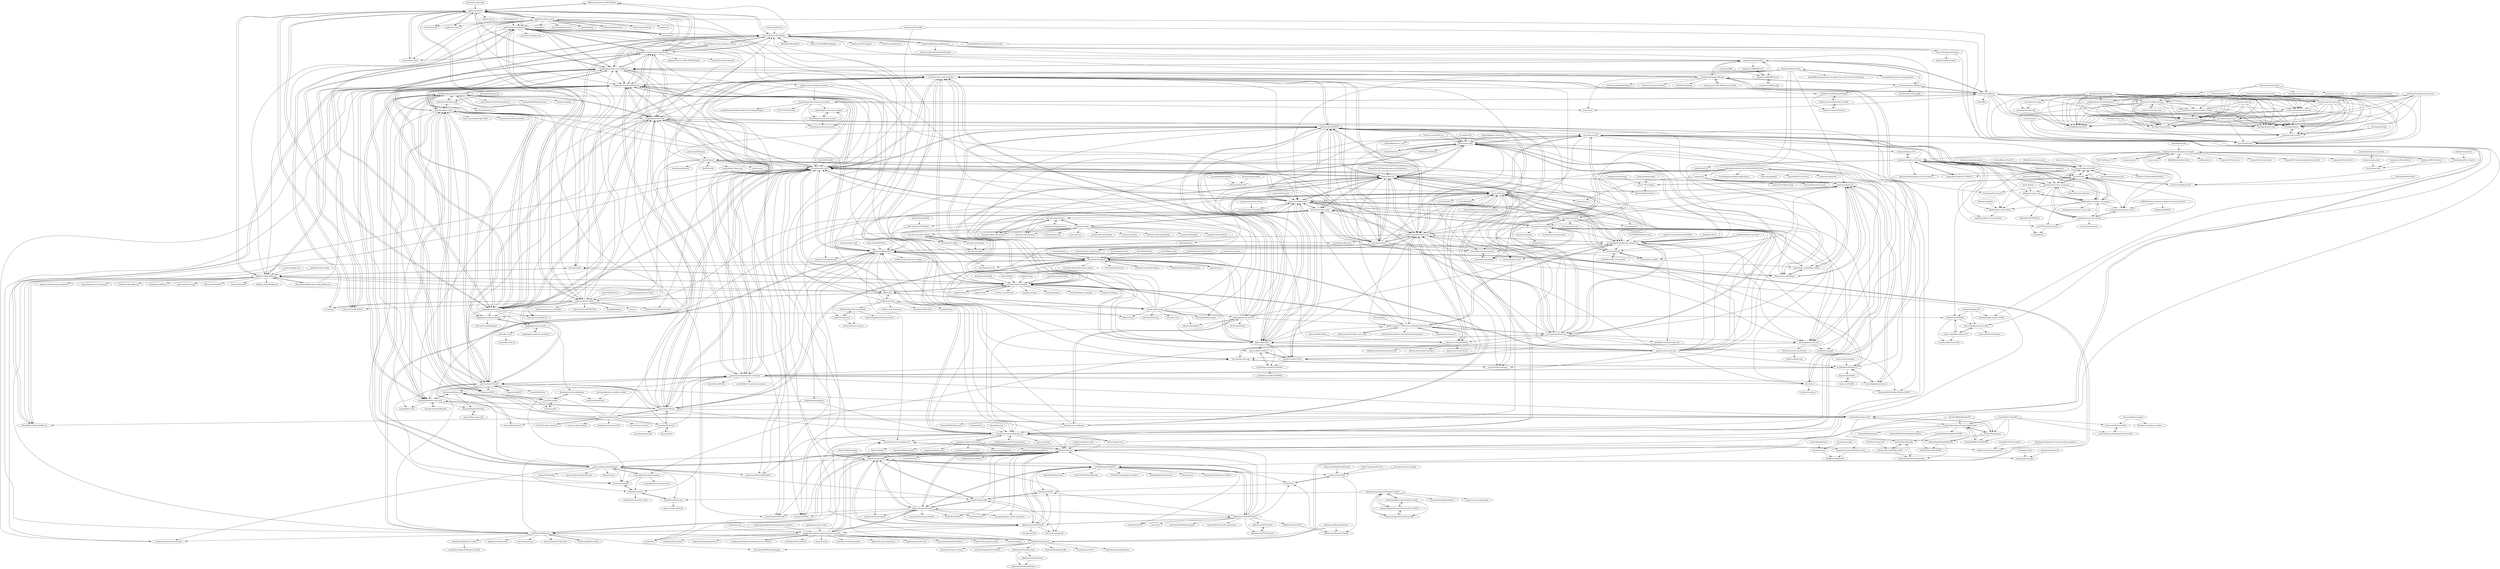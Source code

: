 digraph G {
"likedan/Awesome-CoreML-Models" -> "apple/coremltools" ["e"=1]
"tf-coreml/tf-coreml" -> "apple/coremltools" ["e"=1]
"plaidml/plaidml" -> "apple/tensorflow_macos" ["e"=1]
"apple/turicreate" -> "apple/coremltools" ["e"=1]
"tucan9389/awesome-ml-demos-with-ios" -> "john-rocky/CoreML-Models" ["e"=1]
"tucan9389/awesome-ml-demos-with-ios" -> "huggingface/swift-coreml-transformers" ["e"=1]
"objectbox/objectbox-swift" -> "ZachNagengast/similarity-search-kit"
"objectbox/objectbox-swift" -> "objectbox/objectbox-c" ["e"=1]
"objectbox/objectbox-swift" -> "buhe/langchain-swift"
"huggingface/swift-coreml-transformers" -> "huggingface/swift-transformers"
"huggingface/swift-coreml-transformers" -> "huggingface/exporters"
"huggingface/swift-coreml-transformers" -> "hollance/CoreMLHelpers" ["e"=1]
"huggingface/swift-coreml-transformers" -> "huggingface/swift-chat"
"huggingface/swift-coreml-transformers" -> "john-rocky/CoreML-Models"
"huggingface/swift-coreml-transformers" -> "apple/coremltools"
"huggingface/swift-coreml-transformers" -> "tucan9389/awesome-ml-demos-with-ios" ["e"=1]
"huggingface/swift-coreml-transformers" -> "huggingface/swift-coreml-diffusers"
"huggingface/swift-coreml-transformers" -> "apple/ml-ane-transformers"
"huggingface/swift-coreml-transformers" -> "ml-explore/mlx-swift"
"huggingface/swift-coreml-transformers" -> "hollance/YOLO-CoreML-MPSNNGraph" ["e"=1]
"huggingface/swift-coreml-transformers" -> "ynagatomo/ImgGenSD2"
"huggingface/swift-coreml-transformers" -> "likedan/Awesome-CoreML-Models" ["e"=1]
"huggingface/swift-coreml-transformers" -> "tf-coreml/tf-coreml" ["e"=1]
"huggingface/swift-coreml-transformers" -> "shu223/iOS-Depth-Sampler" ["e"=1]
"tucan9389/SemanticSegmentation-CoreML" -> "john-rocky/CoreML-Models" ["e"=1]
"tucan9389/SemanticSegmentation-CoreML" -> "Ma-Dan/EdgeConnect-CoreML" ["e"=1]
"objectbox/objectbox-go" -> "objectbox/objectbox-swift" ["e"=1]
"pvieito/PythonKit" -> "ml-explore/mlx-swift" ["e"=1]
"imxieyi/waifu2x-ios" -> "john-rocky/CoreML-Models" ["e"=1]
"ThatGuySam/doesitarm" -> "apple/tensorflow_macos" ["e"=1]
"hollance/neural-engine" -> "apple/ml-ane-transformers"
"hollance/neural-engine" -> "apple/coremltools"
"hollance/neural-engine" -> "corsix/amx" ["e"=1]
"hollance/neural-engine" -> "antgroup-skyward/ANETools" ["e"=1]
"hollance/neural-engine" -> "john-rocky/CoreML-Models"
"hollance/neural-engine" -> "dougallj/applegpu" ["e"=1]
"hollance/neural-engine" -> "tlkh/asitop" ["e"=1]
"hollance/neural-engine" -> "huggingface/exporters"
"hollance/neural-engine" -> "eiln/ane" ["e"=1]
"hollance/neural-engine" -> "hollance/coreml-survival-guide" ["e"=1]
"hollance/neural-engine" -> "huggingface/swift-coreml-diffusers"
"hollance/neural-engine" -> "huggingface/swift-transformers"
"hollance/neural-engine" -> "hollance/CoreMLHelpers" ["e"=1]
"hollance/neural-engine" -> "huggingface/swift-coreml-transformers"
"hollance/neural-engine" -> "philipturner/metal-benchmarks" ["e"=1]
"rzane/docker2exe" -> "Blaizzy/mlx-audio" ["e"=1]
"rzane/docker2exe" -> "Anemll/Anemll" ["e"=1]
"conda-forge/miniforge" -> "apple/tensorflow_macos" ["e"=1]
"below/HelloSilicon" -> "hollance/neural-engine" ["e"=1]
"john-rocky/CoreML-Models" -> "hollance/CoreMLHelpers" ["e"=1]
"john-rocky/CoreML-Models" -> "MetalPetal/MetalPetal" ["e"=1]
"john-rocky/CoreML-Models" -> "huggingface/swift-coreml-diffusers"
"john-rocky/CoreML-Models" -> "tucan9389/SemanticSegmentation-CoreML" ["e"=1]
"john-rocky/CoreML-Models" -> "tucan9389/awesome-ml-demos-with-ios" ["e"=1]
"john-rocky/CoreML-Models" -> "apple/coremltools"
"john-rocky/CoreML-Models" -> "Silence-GitHub/BBMetalImage" ["e"=1]
"john-rocky/CoreML-Models" -> "huggingface/exporters"
"john-rocky/CoreML-Models" -> "john-rocky/SemanticImage"
"john-rocky/CoreML-Models" -> "Ezaldeen99/BackgroundRemoval"
"john-rocky/CoreML-Models" -> "huggingface/swift-transformers"
"john-rocky/CoreML-Models" -> "huggingface/swift-coreml-transformers"
"john-rocky/CoreML-Models" -> "likedan/Awesome-CoreML-Models" ["e"=1]
"john-rocky/CoreML-Models" -> "BradLarson/GPUImage3" ["e"=1]
"john-rocky/CoreML-Models" -> "FluidGroup/Brightroom" ["e"=1]
"pytorch/ios-demo-app" -> "apple/coremltools" ["e"=1]
"CardinalKit/CardinalKit" -> "StanfordSpezi/SpeziTemplateApplication"
"CardinalKit/CardinalKit" -> "netreconlab/ParseCareKit"
"CardinalKit/CardinalKit" -> "StanfordSpezi/Spezi"
"CardinalKit/CardinalKit" -> "netreconlab/CareKitSample-ParseCareKit"
"CardinalKit/CardinalKit" -> "StanfordBDHG/LLMonFHIR"
"netreconlab/parse-hipaa" -> "Blackburn-Labs/parse-auditor" ["e"=1]
"netreconlab/parse-hipaa" -> "netreconlab/ParseCareKit"
"shirinapr/reactjs.org" -> "shirinapr/Animals-facts"
"shirinapr/reactjs.org" -> "shirinapr/Payment"
"sdk-news/sdk-news" -> "shirinapr/Animals-facts"
"sdk-news/sdk-news" -> "matinkaboli/ethernaut"
"sdk-news/sdk-news" -> "shirinapr/Shapes"
"sdk-news/sdk-news" -> "shirinapr/hacker-rank"
"netreconlab/ParseCareKit" -> "netreconlab/CareKitSample-ParseCareKit"
"netreconlab/CareKitSample-ParseCareKit" -> "netreconlab/ParseCareKit"
"apple/tensorflow_macos" -> "apple/coremltools"
"apple/tensorflow_macos" -> "conda-forge/miniforge" ["e"=1]
"apple/tensorflow_macos" -> "plaidml/plaidml" ["e"=1]
"apple/tensorflow_macos" -> "ml-explore/mlx" ["e"=1]
"apple/tensorflow_macos" -> "tensorflow/swift" ["e"=1]
"apple/tensorflow_macos" -> "apple/ml-ane-transformers"
"apple/tensorflow_macos" -> "tlkh/asitop" ["e"=1]
"apple/tensorflow_macos" -> "apple/ml-stable-diffusion"
"apple/tensorflow_macos" -> "ThatGuySam/doesitarm" ["e"=1]
"apple/tensorflow_macos" -> "hollance/neural-engine"
"apple/tensorflow_macos" -> "apple/turicreate" ["e"=1]
"apple/tensorflow_macos" -> "google/trax" ["e"=1]
"apple/tensorflow_macos" -> "google/flax" ["e"=1]
"apple/tensorflow_macos" -> "keras-team/keras-tuner" ["e"=1]
"apple/tensorflow_macos" -> "tf-coreml/tf-coreml" ["e"=1]
"jaywcjlove/swiftui-example" -> "noobnooc/AssisChat" ["e"=1]
"tuanchauict/MonoSketch" -> "huytd/supercoder" ["e"=1]
"gonzalezreal/swift-markdown-ui" -> "MacPaw/OpenAI" ["e"=1]
"OthersideAI/chronology" -> "dylanshine/openai-kit" ["e"=1]
"supabase/supabase-swift" -> "MacPaw/OpenAI" ["e"=1]
"sindresorhus/Copy-URL" -> "sindresorhus/Safari-Private"
"tonarino/actor" -> "shirinapr/Animals-facts"
"tonarino/actor" -> "shirinapr/Payment"
"tonarino/actor" -> "shirinapr/rabet-mobile"
"shirinapr/Shapes" -> "shirinapr/rabet-mobile"
"mikeroyal/Apple-Silicon-Guide" -> "hollance/neural-engine" ["e"=1]
"huozhi/sugar-high" -> "shuding/shud.in" ["e"=1]
"tlkh/asitop" -> "context-labs/mactop" ["e"=1]
"tlkh/asitop" -> "ml-explore/mlx-examples" ["e"=1]
"tlkh/asitop" -> "vladkens/macmon" ["e"=1]
"tlkh/asitop" -> "hollance/neural-engine" ["e"=1]
"tlkh/asitop" -> "apple/coremltools" ["e"=1]
"tlkh/asitop" -> "apple/ml-stable-diffusion" ["e"=1]
"tlkh/asitop" -> "argmaxinc/WhisperKit" ["e"=1]
"apple/ml-ane-transformers" -> "hollance/neural-engine"
"apple/ml-ane-transformers" -> "apple/coremltools"
"apple/ml-ane-transformers" -> "huggingface/swift-coreml-diffusers"
"apple/ml-ane-transformers" -> "huggingface/exporters"
"apple/ml-ane-transformers" -> "apple/axlearn" ["e"=1]
"apple/ml-ane-transformers" -> "apple/ml-stable-diffusion"
"apple/ml-ane-transformers" -> "huggingface/swift-coreml-transformers"
"apple/ml-ane-transformers" -> "huggingface/swift-transformers"
"apple/ml-ane-transformers" -> "ml-explore/mlx-examples"
"apple/ml-ane-transformers" -> "ml-explore/mlx" ["e"=1]
"apple/ml-ane-transformers" -> "huggingface/swift-chat"
"apple/ml-ane-transformers" -> "corsix/amx" ["e"=1]
"apple/ml-ane-transformers" -> "philipturner/metal-flash-attention" ["e"=1]
"apple/ml-ane-transformers" -> "john-rocky/CoreML-Models"
"apple/ml-ane-transformers" -> "antimatter15/alpaca.cpp" ["e"=1]
"SwiftcordApp/DiscordKit" -> "exPHAT/SwiftWhisper" ["e"=1]
"cansik/onnxruntime-silicon" -> "aszc-dev/ComfyUI-CoreMLSuite"
"huggingface/exporters" -> "huggingface/swift-transformers"
"huggingface/exporters" -> "huggingface/swift-chat"
"huggingface/exporters" -> "huggingface/swift-coreml-transformers"
"huggingface/exporters" -> "ZachNagengast/similarity-search-kit"
"huggingface/exporters" -> "ml-explore/mlx-swift"
"huggingface/exporters" -> "huggingface/coreml-examples"
"huggingface/exporters" -> "john-rocky/CoreML-Models"
"huggingface/exporters" -> "huggingface/swift-coreml-diffusers"
"huggingface/exporters" -> "smpanaro/coreml-llm-cli" ["e"=1]
"huggingface/exporters" -> "mallman/CoreMLaMa"
"huggingface/exporters" -> "apple/ml-ane-transformers"
"huggingface/exporters" -> "apple/coremltools"
"huggingface/exporters" -> "Dripfarm/SVDB"
"huggingface/exporters" -> "argmaxinc/DiffusionKit"
"huggingface/exporters" -> "huggingface/sam2-studio"
"sindresorhus/one-thing" -> "sindresorhus/easy-transform-stream"
"sindresorhus/one-thing" -> "shirinapr/Shapes"
"sindresorhus/one-thing" -> "shirinapr/hacker-rank"
"sindresorhus/one-thing" -> "vadimdemedes/switch-branch-cli"
"sindresorhus/one-thing" -> "matinkaboli/ethernaut"
"sindresorhus/one-thing" -> "sdk-news/sdk-news"
"sindresorhus/one-thing" -> "sindresorhus/function-timeout"
"sindresorhus/one-thing" -> "shirinapr/Payment"
"sindresorhus/one-thing" -> "shirinapr/Animals-facts"
"sindresorhus/one-thing" -> "shirinapr/rabet-mobile"
"sindresorhus/one-thing" -> "shirinapr/iran-province"
"sindresorhus/one-thing" -> "bmish/eslint-doc-generator"
"TUM-Dev/Campus-iOS" -> "StanfordSpezi/SpeziBluetooth" ["e"=1]
"sindresorhus/super-regex" -> "sindresorhus/function-timeout"
"sindresorhus/super-regex" -> "matinkaboli/ethernaut"
"sindresorhus/super-regex" -> "shirinapr/Shapes"
"sindresorhus/super-regex" -> "shirinapr/hacker-rank"
"sindresorhus/super-regex" -> "bmish/eslint-doc-generator"
"sindresorhus/super-regex" -> "sindresorhus/Safari-Private"
"sindresorhus/super-regex" -> "vadimdemedes/switch-branch-cli"
"sindresorhus/super-regex" -> "sdk-news/sdk-news"
"john-rocky/SemanticImage" -> "john-rocky/Inpainting-CoreML"
"john-rocky/SemanticImage" -> "YamatoOtaka/Sweetfish"
"Ezaldeen99/BackgroundRemoval" -> "artemnovichkov/StickerViewExample"
"Ezaldeen99/BackgroundRemoval" -> "john-rocky/SemanticImage"
"Ezaldeen99/BackgroundRemoval" -> "john-rocky/CoreML-Models"
"Ezaldeen99/BackgroundRemoval" -> "mallman/CoreMLaMa"
"sindresorhus/yoctocolors" -> "wizardpisces/tiny-sass-compiler" ["e"=1]
"sindresorhus/yoctocolors" -> "sindresorhus/ts-extras" ["e"=1]
"sindresorhus/yoctocolors" -> "sindresorhus/function-timeout"
"sindresorhus/yoctocolors" -> "sindresorhus/super-regex"
"dehydratedpotato/socpowerbud" -> "op06072/NeoAsitop"
"dehydratedpotato/socpowerbud" -> "freedomtan/test-ioreport"
"dehydratedpotato/socpowerbud" -> "dehydratedpotato/FrequencyStats"
"vadimdemedes/thememirror" -> "shirinapr/Shapes"
"vadimdemedes/thememirror" -> "shirinapr/hacker-rank"
"vadimdemedes/thememirror" -> "matinkaboli/ethernaut"
"vadimdemedes/thememirror" -> "sdk-news/sdk-news"
"vadimdemedes/thememirror" -> "sindresorhus/function-timeout"
"vadimdemedes/thememirror" -> "shirinapr/Payment"
"vadimdemedes/thememirror" -> "shirinapr/Animals-facts"
"vadimdemedes/thememirror" -> "shirinapr/rabet-mobile"
"vadimdemedes/thememirror" -> "shirinapr/iran-province"
"vadimdemedes/thememirror" -> "bmish/eslint-doc-generator"
"vadimdemedes/thememirror" -> "sindresorhus/Safari-Private"
"vadimdemedes/thememirror" -> "vadimdemedes/switch-branch-cli"
"vadimdemedes/thememirror" -> "amovah/nvim-config"
"vadimdemedes/thememirror" -> "matinkaboli/stellar-sdk"
"vadimdemedes/thememirror" -> "sindresorhus/easy-transform-stream"
"vadimdemedes/switch-branch-cli" -> "shirinapr/Shapes"
"vadimdemedes/switch-branch-cli" -> "shirinapr/hacker-rank"
"vadimdemedes/switch-branch-cli" -> "matinkaboli/ethernaut"
"vadimdemedes/switch-branch-cli" -> "sdk-news/sdk-news"
"vadimdemedes/switch-branch-cli" -> "shirinapr/Payment"
"vadimdemedes/switch-branch-cli" -> "sindresorhus/easy-transform-stream"
"vadimdemedes/switch-branch-cli" -> "shirinapr/Animals-facts"
"sindresorhus/easy-transform-stream" -> "shirinapr/Shapes"
"sindresorhus/easy-transform-stream" -> "shirinapr/hacker-rank"
"sindresorhus/easy-transform-stream" -> "matinkaboli/ethernaut"
"sindresorhus/easy-transform-stream" -> "sdk-news/sdk-news"
"amovah/nvim-config" -> "matinkaboli/stellar-sdk"
"matinkaboli/stellar-sdk" -> "matinkaboli/ethernaut"
"sindresorhus/function-timeout" -> "shirinapr/Shapes"
"sindresorhus/function-timeout" -> "shirinapr/hacker-rank"
"sindresorhus/function-timeout" -> "matinkaboli/ethernaut"
"sindresorhus/function-timeout" -> "sdk-news/sdk-news"
"sindresorhus/function-timeout" -> "shirinapr/Payment"
"sindresorhus/function-timeout" -> "shirinapr/Animals-facts"
"sindresorhus/function-timeout" -> "shirinapr/rabet-mobile"
"vincelwt/chatgpt-mac" -> "apple/ml-stable-diffusion" ["e"=1]
"sindresorhus/make-asynchronous" -> "sindresorhus/function-timeout"
"sindresorhus/make-asynchronous" -> "sdk-news/sdk-news"
"sindresorhus/make-asynchronous" -> "shirinapr/Animals-facts"
"sindresorhus/make-asynchronous" -> "shirinapr/Shapes"
"sindresorhus/make-asynchronous" -> "shirinapr/hacker-rank"
"sindresorhus/make-asynchronous" -> "sindresorhus/Safari-Private"
"sindresorhus/make-asynchronous" -> "matinkaboli/ethernaut"
"sindresorhus/make-asynchronous" -> "shirinapr/iran-province"
"sindresorhus/make-asynchronous" -> "shirinapr/Payment"
"sindresorhus/make-asynchronous" -> "shirinapr/rabet-mobile"
"sindresorhus/make-asynchronous" -> "bmish/eslint-doc-generator"
"MochiDiffusion/MochiDiffusion" -> "apple/ml-stable-diffusion" ["e"=1]
"MochiDiffusion/MochiDiffusion" -> "huggingface/swift-coreml-diffusers" ["e"=1]
"apple/ml-stable-diffusion" -> "MochiDiffusion/MochiDiffusion" ["e"=1]
"apple/ml-stable-diffusion" -> "huggingface/swift-coreml-diffusers"
"apple/ml-stable-diffusion" -> "divamgupta/diffusionbee-stable-diffusion-ui" ["e"=1]
"apple/ml-stable-diffusion" -> "ml-explore/mlx" ["e"=1]
"apple/ml-stable-diffusion" -> "intitni/CopilotForXcode" ["e"=1]
"apple/ml-stable-diffusion" -> "huggingface/diffusers" ["e"=1]
"apple/ml-stable-diffusion" -> "ggml-org/whisper.cpp" ["e"=1]
"apple/ml-stable-diffusion" -> "lllyasviel/ControlNet" ["e"=1]
"apple/ml-stable-diffusion" -> "invoke-ai/InvokeAI" ["e"=1]
"apple/ml-stable-diffusion" -> "Stability-AI/stablediffusion" ["e"=1]
"apple/ml-stable-diffusion" -> "ml-explore/mlx-examples"
"apple/ml-stable-diffusion" -> "openai-translator/openai-translator" ["e"=1]
"apple/ml-stable-diffusion" -> "apple/coremltools"
"apple/ml-stable-diffusion" -> "openai/chatgpt-retrieval-plugin" ["e"=1]
"apple/ml-stable-diffusion" -> "CompVis/stable-diffusion" ["e"=1]
"huggingface/swift-coreml-diffusers" -> "apple/ml-stable-diffusion"
"huggingface/swift-coreml-diffusers" -> "MochiDiffusion/MochiDiffusion" ["e"=1]
"huggingface/swift-coreml-diffusers" -> "john-rocky/CoreML-Models"
"huggingface/swift-coreml-diffusers" -> "huggingface/swift-transformers"
"huggingface/swift-coreml-diffusers" -> "madebyollin/maple-diffusion"
"huggingface/swift-coreml-diffusers" -> "huggingface/exporters"
"huggingface/swift-coreml-diffusers" -> "apple/coremltools"
"huggingface/swift-coreml-diffusers" -> "huggingface/swift-chat"
"huggingface/swift-coreml-diffusers" -> "ynagatomo/ImgGenSD2"
"huggingface/swift-coreml-diffusers" -> "apple/ml-ane-transformers"
"huggingface/swift-coreml-diffusers" -> "huggingface/swift-coreml-transformers"
"huggingface/swift-coreml-diffusers" -> "EmergeTools/Pow" ["e"=1]
"huggingface/swift-coreml-diffusers" -> "intitni/CopilotForXcode" ["e"=1]
"huggingface/swift-coreml-diffusers" -> "argmaxinc/WhisperKit"
"huggingface/swift-coreml-diffusers" -> "ml-explore/mlx-swift-examples"
"MacPaw/OpenAI" -> "adamrushy/OpenAISwift"
"MacPaw/OpenAI" -> "dylanshine/openai-kit"
"MacPaw/OpenAI" -> "gonzalezreal/swift-markdown-ui" ["e"=1]
"MacPaw/OpenAI" -> "EmergeTools/Pow" ["e"=1]
"MacPaw/OpenAI" -> "intitni/CopilotForXcode" ["e"=1]
"MacPaw/OpenAI" -> "google-gemini/deprecated-generative-ai-swift"
"MacPaw/OpenAI" -> "siteline/swiftui-introspect" ["e"=1]
"MacPaw/OpenAI" -> "alfianlosari/ChatGPTSwift"
"MacPaw/OpenAI" -> "SwiftUIX/SwiftUIX" ["e"=1]
"MacPaw/OpenAI" -> "scinfu/SwiftSoup" ["e"=1]
"MacPaw/OpenAI" -> "exyte/PopupView" ["e"=1]
"MacPaw/OpenAI" -> "twostraws/Ignite" ["e"=1]
"MacPaw/OpenAI" -> "jamesrochabrun/SwiftOpenAI"
"MacPaw/OpenAI" -> "amosgyamfi/open-swiftui-animations" ["e"=1]
"MacPaw/OpenAI" -> "swiftlang/swift-markdown" ["e"=1]
"divamgupta/diffusionbee-stable-diffusion-ui" -> "apple/ml-stable-diffusion" ["e"=1]
"divamgupta/diffusionbee-stable-diffusion-ui" -> "huggingface/swift-coreml-diffusers" ["e"=1]
"adamrushy/OpenAISwift" -> "MacPaw/OpenAI"
"adamrushy/OpenAISwift" -> "dylanshine/openai-kit"
"adamrushy/OpenAISwift" -> "alfianlosari/ChatGPTSwift"
"adamrushy/OpenAISwift" -> "OpenDive/OpenAIKit"
"adamrushy/OpenAISwift" -> "gonzalezreal/swift-markdown-ui" ["e"=1]
"adamrushy/OpenAISwift" -> "alfianlosari/ChatGPTSwiftUI"
"adamrushy/OpenAISwift" -> "google-gemini/deprecated-generative-ai-swift"
"adamrushy/OpenAISwift" -> "amosgyamfi/open-swiftui-animations" ["e"=1]
"adamrushy/OpenAISwift" -> "intitni/CopilotForXcode" ["e"=1]
"adamrushy/OpenAISwift" -> "exyte/PopupView" ["e"=1]
"adamrushy/OpenAISwift" -> "siteline/swiftui-introspect" ["e"=1]
"adamrushy/OpenAISwift" -> "EmergeTools/Pow" ["e"=1]
"adamrushy/OpenAISwift" -> "37MobileTeam/iChatGPT"
"adamrushy/OpenAISwift" -> "SwiftUIX/SwiftUIX" ["e"=1]
"adamrushy/OpenAISwift" -> "jevonmao/PermissionsSwiftUI" ["e"=1]
"divamgupta/stable-diffusion-tensorflow" -> "madebyollin/maple-diffusion" ["e"=1]
"madebyollin/maple-diffusion" -> "mortenjust/native-diffusion"
"madebyollin/maple-diffusion" -> "liuliu/swift-diffusion"
"madebyollin/maple-diffusion" -> "ynagatomo/ImgGenSD2"
"madebyollin/maple-diffusion" -> "huggingface/swift-coreml-diffusers"
"madebyollin/maple-diffusion" -> "TheMurusTeam/PromptToImage"
"madebyollin/maple-diffusion" -> "john-rocky/CoreML-Models"
"madebyollin/maple-diffusion" -> "liuliu/s4nnc"
"madebyollin/maple-diffusion" -> "markusmoenig/ShaderMania" ["e"=1]
"madebyollin/maple-diffusion" -> "divamgupta/stable-diffusion-tensorflow" ["e"=1]
"madebyollin/maple-diffusion" -> "heestand-xyz/AsyncGraphics" ["e"=1]
"madebyollin/maple-diffusion" -> "VideoFlint/Cabbage" ["e"=1]
"superduper-io/superduper" -> "ml-explore/mlx-examples" ["e"=1]
"vade/OpenAI-Whisper-CoreML" -> "tanmayb123/OpenAI-Whisper-CoreML"
"dylanshine/openai-kit" -> "MacPaw/OpenAI"
"dylanshine/openai-kit" -> "adamrushy/OpenAISwift"
"dylanshine/openai-kit" -> "OpenDive/OpenAIKit"
"dylanshine/openai-kit" -> "alfianlosari/ChatGPTSwift"
"dylanshine/openai-kit" -> "alfianlosari/ChatGPTSwiftUI"
"dylanshine/openai-kit" -> "google-gemini/deprecated-generative-ai-swift"
"dylanshine/openai-kit" -> "FuturraGroup/OpenAI"
"dylanshine/openai-kit" -> "exPHAT/SwiftWhisper"
"dylanshine/openai-kit" -> "buhe/langchain-swift"
"dylanshine/openai-kit" -> "37MobileTeam/iChatGPT"
"dylanshine/openai-kit" -> "huggingface/swift-chat"
"dylanshine/openai-kit" -> "jamesrochabrun/SwiftOpenAI"
"huggingface/huggingface.js" -> "lmstudio-ai/lmstudio-js" ["e"=1]
"wesbos/hot-tips" -> "google-gemini/deprecated-generative-ai-swift" ["e"=1]
"alfianlosari/ChatGPTSwift" -> "alfianlosari/ChatGPTSwiftUI"
"alfianlosari/ChatGPTSwift" -> "adamrushy/OpenAISwift"
"alfianlosari/ChatGPTSwift" -> "mbabicz/SwiftGPT"
"alfianlosari/ChatGPTSwift" -> "MacPaw/OpenAI"
"alfianlosari/ChatGPTSwift" -> "google-gemini/deprecated-generative-ai-swift"
"alfianlosari/ChatGPTSwift" -> "dylanshine/openai-kit"
"alfianlosari/ChatGPTSwift" -> "37MobileTeam/iChatGPT"
"alfianlosari/ChatGPTSwift" -> "FuturraGroup/OpenAI"
"alfianlosari/ChatGPTSwift" -> "exPHAT/SwiftWhisper"
"alfianlosari/ChatGPTSwift" -> "OpenDive/OpenAIKit"
"alfianlosari/ChatGPTSwift" -> "Youngminah/TIL" ["e"=1]
"justjake/Gauss" -> "huggingface/swift-coreml-diffusers" ["e"=1]
"justjake/Gauss" -> "apple/ml-ane-transformers" ["e"=1]
"justjake/Gauss" -> "liuliu/swift-diffusion" ["e"=1]
"alfianlosari/ChatGPTSwiftUI" -> "alfianlosari/ChatGPTSwift"
"alfianlosari/ChatGPTSwiftUI" -> "37MobileTeam/iChatGPT"
"alfianlosari/ChatGPTSwiftUI" -> "adamrushy/OpenAISwift"
"alfianlosari/ChatGPTSwiftUI" -> "mbabicz/SwiftGPT"
"alfianlosari/ChatGPTSwiftUI" -> "alfianlosari/ChatGPTUI"
"alfianlosari/ChatGPTSwiftUI" -> "dylanshine/openai-kit"
"alfianlosari/ChatGPTSwiftUI" -> "Panl/AICat"
"alfianlosari/ChatGPTSwiftUI" -> "exyte/Chat" ["e"=1]
"alfianlosari/ChatGPTSwiftUI" -> "pawello2222/WidgetExamples" ["e"=1]
"alfianlosari/ChatGPTSwiftUI" -> "recherst/kavsoft-swiftui-animations" ["e"=1]
"alfianlosari/ChatGPTSwiftUI" -> "alfianlosari/GPTTokenizerUI"
"alfianlosari/ChatGPTSwiftUI" -> "MacPaw/OpenAI"
"alfianlosari/ChatGPTSwiftUI" -> "chenxi92/ChatGPT"
"alfianlosari/ChatGPTSwiftUI" -> "alfianlosari/GPTEncoder"
"alfianlosari/ChatGPTSwiftUI" -> "gonzalezreal/swift-markdown-ui" ["e"=1]
"TheMurusTeam/FreeScaler-CoreML" -> "TheMurusTeam/FreeScaler"
"TheMurusTeam/FreeScaler-CoreML" -> "TheMurusTeam/PromptToImage"
"StanfordSpezi/SpeziTemplateApplication" -> "StanfordSpezi/Spezi"
"StanfordSpezi/SpeziTemplateApplication" -> "StanfordSpezi/SpeziHealthKit"
"StanfordSpezi/SpeziTemplateApplication" -> "StanfordBDHG/HealthKitOnFHIR"
"StanfordSpezi/SpeziTemplateApplication" -> "StanfordBDHG/phoenix"
"StanfordSpezi/SpeziTemplateApplication" -> "StanfordBDHG/LLMonFHIR"
"StanfordSpezi/SpeziTemplateApplication" -> "StanfordBDHG/SwiftPackageTemplate"
"StanfordSpezi/SpeziTemplateApplication" -> "StanfordSpezi/SpeziKt"
"37MobileTeam/iChatGPT" -> "alfianlosari/ChatGPTSwiftUI"
"37MobileTeam/iChatGPT" -> "adamrushy/OpenAISwift"
"37MobileTeam/iChatGPT" -> "alfianlosari/ChatGPTSwift"
"37MobileTeam/iChatGPT" -> "Panl/AICat"
"37MobileTeam/iChatGPT" -> "shaps80/MarkdownText"
"37MobileTeam/iChatGPT" -> "ming1016/SwiftPamphletApp" ["e"=1]
"37MobileTeam/iChatGPT" -> "mbabicz/SwiftGPT"
"37MobileTeam/iChatGPT" -> "MacPaw/OpenAI"
"37MobileTeam/iChatGPT" -> "37MobileTeam/iAppStore-SwiftUI" ["e"=1]
"37MobileTeam/iChatGPT" -> "dylanshine/openai-kit"
"37MobileTeam/iChatGPT" -> "JoanKing/JKSwiftExtension" ["e"=1]
"37MobileTeam/iChatGPT" -> "chenxi92/ChatGPT"
"37MobileTeam/iChatGPT" -> "fcbox/Lantern" ["e"=1]
"37MobileTeam/iChatGPT" -> "noobnooc/AssisChat"
"37MobileTeam/iChatGPT" -> "waylybaye/XcodeCleaner-SwiftUI" ["e"=1]
"evroon/bracket" -> "Blaizzy/mlx-audio" ["e"=1]
"trzy/ChatARKit" -> "ynagatomo/ARDiffMuseum"
"unsplash/swiftui-lazycollectionview" -> "shirinapr/Shapes"
"unsplash/swiftui-lazycollectionview" -> "shirinapr/hacker-rank"
"unsplash/swiftui-lazycollectionview" -> "sindresorhus/function-timeout"
"unsplash/swiftui-lazycollectionview" -> "matinkaboli/ethernaut"
"unsplash/swiftui-lazycollectionview" -> "sdk-news/sdk-news"
"unsplash/swiftui-lazycollectionview" -> "shirinapr/Payment"
"unsplash/swiftui-lazycollectionview" -> "shirinapr/Animals-facts"
"unsplash/swiftui-lazycollectionview" -> "shirinapr/rabet-mobile"
"unsplash/swiftui-lazycollectionview" -> "shirinapr/iran-province"
"unsplash/swiftui-lazycollectionview" -> "bmish/eslint-doc-generator"
"unsplash/swiftui-lazycollectionview" -> "sindresorhus/Safari-Private"
"liuliu/swift-diffusion" -> "liuliu/s4nnc"
"liuliu/swift-diffusion" -> "drawthingsai/draw-things-community"
"liuliu/swift-diffusion" -> "madebyollin/maple-diffusion"
"liuliu/swift-diffusion" -> "mortenjust/native-diffusion"
"liuliu/swift-diffusion" -> "sdk-news/sdk-news"
"liuliu/swift-diffusion" -> "shirinapr/Shapes"
"liuliu/swift-diffusion" -> "shirinapr/hacker-rank"
"liuliu/swift-diffusion" -> "sindresorhus/function-timeout"
"liuliu/swift-diffusion" -> "shirinapr/iran-province"
"liuliu/swift-diffusion" -> "liuliu/dflat" ["e"=1]
"liuliu/swift-diffusion" -> "bmish/eslint-doc-generator"
"liuliu/swift-diffusion" -> "sindresorhus/Safari-Private"
"liuliu/swift-diffusion" -> "ynagatomo/ImgGenSD2"
"liuliu/swift-diffusion" -> "matinkaboli/ethernaut"
"liuliu/swift-diffusion" -> "shirinapr/Payment"
"corsix/amx" -> "hollance/neural-engine" ["e"=1]
"corsix/amx" -> "apple/ml-ane-transformers" ["e"=1]
"TheMurusTeam/PromptToImage" -> "TheMurusTeam/FreeScaler-CoreML"
"TheMurusTeam/PromptToImage" -> "TheMurusTeam/FreeScaler"
"OpenDive/OpenAIKit" -> "mbabicz/SwiftGPT"
"OpenDive/OpenAIKit" -> "adamrushy/OpenAISwift"
"OpenDive/OpenAIKit" -> "dylanshine/openai-kit"
"OpenDive/OpenAIKit" -> "FuturraGroup/OpenAI"
"OpenDive/OpenAIKit" -> "MacPaw/OpenAI"
"Saik0s/Whisperboard" -> "exPHAT/SwiftWhisper"
"Saik0s/Whisperboard" -> "argmaxinc/WhisperKit"
"Saik0s/Whisperboard" -> "dmrschmidt/DSWaveformImage" ["e"=1]
"Saik0s/Whisperboard" -> "renaudjenny/swift-tts"
"Saik0s/Whisperboard" -> "TopWidgets/SwingAnimation" ["e"=1]
"Saik0s/Whisperboard" -> "bjnortier/whisper-ios-demo"
"Saik0s/Whisperboard" -> "exyte/ScalingHeaderScrollView" ["e"=1]
"Saik0s/Whisperboard" -> "Panl/AICat"
"Saik0s/Whisperboard" -> "alfianlosari/XCAAiAssistant"
"Saik0s/Whisperboard" -> "ml-explore/mlx-swift"
"Saik0s/Whisperboard" -> "KeyboardKit/KeyboardKit" ["e"=1]
"ynagatomo/ARWallPicture" -> "ynagatomo/ARDiffMuseum"
"op06072/NeoAsitop" -> "dehydratedpotato/socpowerbud"
"op06072/NeoAsitop" -> "freedomtan/test-ioreport"
"ynagatomo/ImgGenSD2" -> "ynagatomo/ARDiffMuseum"
"ynagatomo/ImgGenSD2" -> "mortenjust/native-diffusion"
"ynagatomo/ImgGenSD2" -> "madebyollin/maple-diffusion"
"ynagatomo/ImgGenSD2" -> "ynagatomo/ARWallPicture"
"ynagatomo/ImgGenSD2" -> "huggingface/swift-coreml-diffusers"
"ynagatomo/ImgGenSD2" -> "liuliu/swift-diffusion"
"ynagatomo/ImgGenSD2" -> "john-rocky/CoreML-Models"
"mbabicz/SwiftGPT" -> "OpenDive/OpenAIKit"
"TheMurusTeam/FreeScaler" -> "TheMurusTeam/FreeScaler-CoreML"
"ynagatomo/ARBasicApp" -> "ynagatomo/ARDiffMuseum" ["e"=1]
"StanfordSpezi/Spezi" -> "StanfordSpezi/SpeziTemplateApplication"
"StanfordSpezi/Spezi" -> "StanfordSpezi/SpeziLLM"
"StanfordSpezi/Spezi" -> "StanfordSpezi/SpeziHealthKit"
"StanfordSpezi/Spezi" -> "StanfordBDHG/LLMonFHIR"
"StanfordSpezi/Spezi" -> "StanfordSpezi/SpeziKt"
"bmish/eslint-doc-generator" -> "shirinapr/Shapes"
"bmish/eslint-doc-generator" -> "shirinapr/hacker-rank"
"bmish/eslint-doc-generator" -> "matinkaboli/ethernaut"
"bmish/eslint-doc-generator" -> "sdk-news/sdk-news"
"bmish/eslint-doc-generator" -> "shirinapr/Payment"
"bmish/eslint-doc-generator" -> "shirinapr/Animals-facts"
"bmish/eslint-doc-generator" -> "shirinapr/rabet-mobile"
"bmish/eslint-doc-generator" -> "sindresorhus/function-timeout"
"bmish/eslint-doc-generator" -> "shirinapr/iran-province"
"mortenjust/native-diffusion" -> "madebyollin/maple-diffusion"
"mortenjust/native-diffusion" -> "ynagatomo/ImgGenSD2"
"mortenjust/native-diffusion" -> "liuliu/swift-diffusion"
"mortenjust/native-diffusion" -> "TheMurusTeam/PromptToImage"
"mortenjust/native-diffusion" -> "getsidetrack/swiftui-pipify" ["e"=1]
"ynagatomo/ARDiffMuseum" -> "ynagatomo/ARWallPicture"
"ynagatomo/ARDiffMuseum" -> "ynagatomo/ARBasicApp" ["e"=1]
"ynagatomo/ARDiffMuseum" -> "ynagatomo/ImgGenSD2"
"sindresorhus/Safari-Private" -> "sindresorhus/Copy-URL"
"sindresorhus/Safari-Private" -> "shirinapr/Shapes"
"sindresorhus/Safari-Private" -> "shirinapr/hacker-rank"
"sindresorhus/Safari-Private" -> "matinkaboli/ethernaut"
"sindresorhus/Safari-Private" -> "sdk-news/sdk-news"
"sindresorhus/Safari-Private" -> "shirinapr/Payment"
"sindresorhus/Safari-Private" -> "sindresorhus/easy-transform-stream"
"sindresorhus/Safari-Private" -> "shirinapr/Animals-facts"
"sindresorhus/Safari-Private" -> "shirinapr/rabet-mobile"
"sindresorhus/Safari-Private" -> "sindresorhus/function-timeout"
"shirinapr/iran-province" -> "shirinapr/Shapes"
"shirinapr/iran-province" -> "shirinapr/hacker-rank"
"shirinapr/iran-province" -> "shirinapr/Payment"
"shirinapr/iran-province" -> "shirinapr/Animals-facts"
"shirinapr/iran-province" -> "shirinapr/rabet-mobile"
"shirinapr/iran-province" -> "matinkaboli/ethernaut"
"StanfordBDHG/HealthKitOnFHIR" -> "StanfordSpezi/SpeziFHIR"
"fregante/code-tag" -> "sdk-news/sdk-news"
"fregante/code-tag" -> "shirinapr/Animals-facts"
"fregante/code-tag" -> "sindresorhus/easy-transform-stream"
"fregante/code-tag" -> "shirinapr/Shapes"
"fregante/code-tag" -> "shirinapr/hacker-rank"
"fregante/code-tag" -> "matinkaboli/ethernaut"
"shirinapr/rabet-mobile" -> "shirinapr/Shapes"
"shirinapr/rabet-mobile" -> "shirinapr/Payment"
"shirinapr/shirinapr." -> "shirinapr/Payment"
"shirinapr/shirinapr." -> "shirinapr/rabet-mobile"
"google-gemini/deprecated-generative-ai-python" -> "google-gemini/deprecated-generative-ai-swift" ["e"=1]
"google/generative-ai-docs" -> "google-gemini/deprecated-generative-ai-swift" ["e"=1]
"google-gemini/deprecated-generative-ai-swift" -> "MacPaw/OpenAI"
"google-gemini/deprecated-generative-ai-swift" -> "adamrushy/OpenAISwift"
"google-gemini/deprecated-generative-ai-swift" -> "swiftlang/swift-testing" ["e"=1]
"google-gemini/deprecated-generative-ai-swift" -> "apple/swift-openapi-generator" ["e"=1]
"google-gemini/deprecated-generative-ai-swift" -> "gonzalezreal/swift-markdown-ui" ["e"=1]
"google-gemini/deprecated-generative-ai-swift" -> "google-gemini/deprecated-generative-ai-android" ["e"=1]
"google-gemini/deprecated-generative-ai-swift" -> "swiftlang/swift-foundation" ["e"=1]
"google-gemini/deprecated-generative-ai-swift" -> "aheze/Setting" ["e"=1]
"google-gemini/deprecated-generative-ai-swift" -> "pointfreeco/swift-perception" ["e"=1]
"google-gemini/deprecated-generative-ai-swift" -> "apple/swift-async-algorithms" ["e"=1]
"google-gemini/deprecated-generative-ai-swift" -> "apple/sample-food-truck" ["e"=1]
"google-gemini/deprecated-generative-ai-swift" -> "krzysztofzablocki/Swift-Macros" ["e"=1]
"google-gemini/deprecated-generative-ai-swift" -> "twostraws/Ignite" ["e"=1]
"google-gemini/deprecated-generative-ai-swift" -> "joogps/Glur" ["e"=1]
"google-gemini/deprecated-generative-ai-swift" -> "apple/swift-migration-guide" ["e"=1]
"xenova/whisper-web" -> "argmaxinc/WhisperKit" ["e"=1]
"apple/homebrew-apple" -> "apple/ml-stable-diffusion" ["e"=1]
"lmstudio-ai/lmstudio-js" -> "lmstudio-ai/lms"
"lmstudio-ai/lmstudio-js" -> "lmstudio-ai/lmstudio-python"
"lmstudio-ai/lmstudio-js" -> "lmstudio-ai/mlx-engine"
"lmstudio-ai/lmstudio-js" -> "lmstudio-ai/configs"
"lmstudio-ai/lmstudio-js" -> "lmstudio-ai/localization"
"lmstudio-ai/lmstudio-js" -> "BBC-Esq/VectorDB-Plugin"
"lmstudio-ai/lmstudio-js" -> "huggingface/huggingface.js" ["e"=1]
"lmstudio-ai/lmstudio-js" -> "ollama/ollama-js" ["e"=1]
"ZachNagengast/similarity-search-kit" -> "Dripfarm/SVDB"
"ZachNagengast/similarity-search-kit" -> "ashvardanian/SwiftSemanticSearch" ["e"=1]
"ZachNagengast/similarity-search-kit" -> "huggingface/swift-transformers"
"ZachNagengast/similarity-search-kit" -> "ml-explore/mlx-swift"
"ZachNagengast/similarity-search-kit" -> "buhe/langchain-swift"
"ZachNagengast/similarity-search-kit" -> "huggingface/exporters"
"ZachNagengast/similarity-search-kit" -> "eastriverlee/LLM.swift"
"ZachNagengast/similarity-search-kit" -> "objectbox/objectbox-swift"
"ZachNagengast/similarity-search-kit" -> "rryam/VecturaKit"
"ZachNagengast/similarity-search-kit" -> "huggingface/swift-chat"
"ZachNagengast/similarity-search-kit" -> "guinmoon/llmfarm_core.swift"
"ZachNagengast/similarity-search-kit" -> "LiYanan2004/MarkdownView" ["e"=1]
"ZachNagengast/similarity-search-kit" -> "johnmai-dev/Jinja"
"ZachNagengast/similarity-search-kit" -> "jamesrochabrun/SwiftOpenAI"
"guinmoon/LLMFarm" -> "guinmoon/llmfarm_core.swift"
"guinmoon/LLMFarm" -> "eastriverlee/LLM.swift"
"guinmoon/LLMFarm" -> "huggingface/swift-transformers"
"guinmoon/LLMFarm" -> "ml-explore/mlx-swift"
"guinmoon/LLMFarm" -> "ml-explore/mlx-swift-examples"
"guinmoon/LLMFarm" -> "ZachNagengast/similarity-search-kit"
"guinmoon/LLMFarm" -> "gluonfield/enchanted"
"guinmoon/LLMFarm" -> "psugihara/FreeChat"
"guinmoon/LLMFarm" -> "alexrozanski/llama.swift"
"guinmoon/LLMFarm" -> "huggingface/swift-chat"
"guinmoon/LLMFarm" -> "StanfordSpezi/SpeziLLM"
"guinmoon/LLMFarm" -> "mainframecomputer/fullmoon-ios"
"guinmoon/LLMFarm" -> "argmaxinc/WhisperKit"
"guinmoon/LLMFarm" -> "preternatural-explore/mlx-swift-chat"
"guinmoon/LLMFarm" -> "alexrozanski/LlamaChat"
"guinmoon/llmfarm_core.swift" -> "guinmoon/LLMFarm"
"guinmoon/llmfarm_core.swift" -> "alexrozanski/llama.swift"
"guinmoon/llmfarm_core.swift" -> "huggingface/swift-transformers"
"guinmoon/llmfarm_core.swift" -> "eastriverlee/LLM.swift"
"guinmoon/llmfarm_core.swift" -> "siuying/llama.swift"
"guinmoon/llmfarm_core.swift" -> "ShenghaiWang/SwiftLlama"
"guinmoon/llmfarm_core.swift" -> "StanfordSpezi/SpeziLLM"
"guinmoon/llmfarm_core.swift" -> "ZachNagengast/similarity-search-kit"
"guinmoon/llmfarm_core.swift" -> "buhe/langchain-swift"
"guinmoon/llmfarm_core.swift" -> "kevinhermawan/OllamaKit" ["e"=1]
"ollama/ollama-js" -> "gluonfield/enchanted" ["e"=1]
"ItsPi3141/alpaca-electron" -> "alexrozanski/LlamaChat" ["e"=1]
"trholding/llama2.c" -> "apple/ml-ane-transformers" ["e"=1]
"mazzzystar/Queryable" -> "john-rocky/CoreML-Models" ["e"=1]
"mazzzystar/Queryable" -> "argmaxinc/WhisperKit" ["e"=1]
"mazzzystar/Queryable" -> "37MobileTeam/iChatGPT" ["e"=1]
"XiongjieDai/GPU-Benchmarks-on-LLM-Inference" -> "Blaizzy/mlx-vlm" ["e"=1]
"StanfordBDHG/HealthGPT" -> "StanfordSpezi/Spezi" ["e"=1]
"StanfordBDHG/HealthGPT" -> "StanfordSpezi/SpeziTemplateApplication" ["e"=1]
"StanfordBDHG/HealthGPT" -> "MacPaw/OpenAI" ["e"=1]
"Panl/AICat" -> "mbabicz/SwiftGPT"
"Panl/AICat" -> "noobnooc/AssisChat"
"lmstudio-ai/model-catalog" -> "lmstudio-ai/configs"
"lmstudio-ai/model-catalog" -> "lmstudio-ai/examples"
"lmstudio-ai/model-catalog" -> "lmstudio-ai/.github"
"danielgross/localpilot" -> "ml-explore/mlx-examples" ["e"=1]
"ivanfioravanti/chatbot-ollama" -> "gluonfield/enchanted" ["e"=1]
"FL33TW00D/whisper-turbo" -> "mustafaaljadery/lightning-whisper-mlx" ["e"=1]
"Renset/macai" -> "psugihara/FreeChat" ["e"=1]
"apple/axlearn" -> "apple/ml-ane-transformers" ["e"=1]
"apple/axlearn" -> "ml-explore/mlx-examples" ["e"=1]
"apple/axlearn" -> "apple/coremltools" ["e"=1]
"psugihara/FreeChat" -> "guinmoon/llmfarm_core.swift"
"psugihara/FreeChat" -> "ptsochantaris/emeltal"
"psugihara/FreeChat" -> "preternatural-explore/mlx-swift-chat"
"psugihara/FreeChat" -> "eastriverlee/LLM.swift"
"psugihara/FreeChat" -> "guinmoon/LLMFarm"
"psugihara/FreeChat" -> "Renset/macai" ["e"=1]
"exPHAT/SwiftWhisper" -> "Saik0s/Whisperboard"
"exPHAT/SwiftWhisper" -> "argmaxinc/WhisperKit"
"exPHAT/SwiftWhisper" -> "SwiftcordApp/DiscordKit" ["e"=1]
"exPHAT/SwiftWhisper" -> "ggerganov/whisper.spm"
"exPHAT/SwiftWhisper" -> "ml-explore/mlx-swift"
"exPHAT/SwiftWhisper" -> "preternatural-explore/mlx-swift-chat"
"exPHAT/SwiftWhisper" -> "aheze/SwipeActions" ["e"=1]
"exPHAT/SwiftWhisper" -> "vade/OpenAI-Whisper-CoreML"
"exPHAT/SwiftWhisper" -> "krzyzanowskim/STTextView" ["e"=1]
"exPHAT/SwiftWhisper" -> "dmrschmidt/DSWaveformImage" ["e"=1]
"exPHAT/SwiftWhisper" -> "alfianlosari/ChatGPTSwift"
"exPHAT/SwiftWhisper" -> "modelcontextprotocol/swift-sdk" ["e"=1]
"exPHAT/SwiftWhisper" -> "dylanshine/openai-kit"
"exPHAT/SwiftWhisper" -> "MacPaw/OpenAI"
"exPHAT/SwiftWhisper" -> "huggingface/swift-transformers"
"bionic-gpt/bionic-gpt" -> "gluonfield/enchanted" ["e"=1]
"huggingface/swift-transformers" -> "huggingface/swift-chat"
"huggingface/swift-transformers" -> "huggingface/exporters"
"huggingface/swift-transformers" -> "ml-explore/mlx-swift"
"huggingface/swift-transformers" -> "eastriverlee/LLM.swift"
"huggingface/swift-transformers" -> "ZachNagengast/similarity-search-kit"
"huggingface/swift-transformers" -> "huggingface/swift-coreml-transformers"
"huggingface/swift-transformers" -> "ml-explore/mlx-swift-examples"
"huggingface/swift-transformers" -> "huggingface/coreml-examples"
"huggingface/swift-transformers" -> "guinmoon/llmfarm_core.swift"
"huggingface/swift-transformers" -> "guinmoon/LLMFarm"
"huggingface/swift-transformers" -> "modelcontextprotocol/swift-sdk" ["e"=1]
"huggingface/swift-transformers" -> "preternatural-explore/mlx-swift-chat"
"huggingface/swift-transformers" -> "huggingface/swift-coreml-diffusers"
"huggingface/swift-transformers" -> "buhe/langchain-swift"
"huggingface/swift-transformers" -> "argmaxinc/WhisperKit"
"alexrozanski/llama.swift" -> "CameLLM/CameLLM"
"alexrozanski/llama.swift" -> "ShenghaiWang/SwiftLlama"
"alexrozanski/llama.swift" -> "guinmoon/llmfarm_core.swift"
"huggingface/swift-chat" -> "huggingface/swift-transformers"
"huggingface/swift-chat" -> "huggingface/exporters"
"huggingface/swift-chat" -> "eastriverlee/LLM.swift"
"huggingface/swift-chat" -> "ml-explore/mlx-swift"
"huggingface/swift-chat" -> "huggingface/coreml-examples"
"huggingface/swift-chat" -> "StanfordSpezi/SpeziLLM"
"huggingface/swift-chat" -> "smpanaro/coreml-llm-cli" ["e"=1]
"huggingface/swift-chat" -> "huggingface/swift-coreml-transformers"
"huggingface/swift-chat" -> "preternatural-explore/mlx-swift-chat"
"huggingface/swift-chat" -> "ZachNagengast/similarity-search-kit"
"huggingface/swift-chat" -> "johnmai-dev/ChatMLX"
"huggingface/swift-chat" -> "huggingface/swift-coreml-diffusers"
"huggingface/swift-chat" -> "buhe/langchain-swift"
"huggingface/swift-chat" -> "guinmoon/llmfarm_core.swift"
"huggingface/swift-chat" -> "argmaxinc/whisperkittools" ["e"=1]
"alexrozanski/LlamaChat" -> "alexrozanski/llama.swift"
"alexrozanski/LlamaChat" -> "guinmoon/LLMFarm"
"alexrozanski/LlamaChat" -> "psugihara/FreeChat"
"alexrozanski/LlamaChat" -> "MochiDiffusion/MochiDiffusion" ["e"=1]
"alexrozanski/LlamaChat" -> "ravenscroftj/turbopilot" ["e"=1]
"alexrozanski/LlamaChat" -> "huggingface/swift-coreml-diffusers"
"alexrozanski/LlamaChat" -> "CameLLM/CameLLM"
"alexrozanski/LlamaChat" -> "ohmplatform/FreedomGPT" ["e"=1]
"alexrozanski/LlamaChat" -> "argmaxinc/WhisperKit"
"alexrozanski/LlamaChat" -> "johnmai-dev/ChatMLX"
"alexrozanski/LlamaChat" -> "ItsPi3141/alpaca-electron" ["e"=1]
"alexrozanski/LlamaChat" -> "buhe/langchain-swift"
"alexrozanski/LlamaChat" -> "kevinhermawan/Ollamac" ["e"=1]
"alexrozanski/LlamaChat" -> "MacPaw/OpenAI"
"alexrozanski/LlamaChat" -> "Facico/Chinese-Vicuna" ["e"=1]
"StanfordSpezi/SpeziLLM" -> "StanfordBDHG/llama.cpp"
"StanfordSpezi/SpeziLLM" -> "StanfordSpezi/Spezi"
"StanfordSpezi/SpeziLLM" -> "StanfordSpezi/SpeziTemplateApplication"
"StanfordSpezi/SpeziLLM" -> "StanfordSpezi/SpeziHealthKit"
"StanfordSpezi/SpeziLLM" -> "huggingface/swift-chat"
"lmstudio-ai/configs" -> "lmstudio-ai/model-catalog"
"lmstudio-ai/configs" -> "lmstudio-ai/.github"
"Dripfarm/SVDB" -> "ZachNagengast/similarity-search-kit"
"Dripfarm/SVDB" -> "buhe/langchain-swift"
"Dripfarm/SVDB" -> "rryam/LumoKit"
"Dripfarm/SVDB" -> "rryam/VecturaKit"
"StanfordBDHG/LLMonFHIR" -> "StanfordSpezi/SpeziTemplateApplication"
"noobnooc/AssisChat" -> "alfianlosari/AIExpenseTracker"
"noobnooc/AssisChat" -> "Panl/AICat"
"BBC-Esq/VectorDB-Plugin" -> "lmstudio-ai/configs"
"PreternaturalAI/AI" -> "lzell/AIProxySwift"
"adamlyttleapps/OnboardingView-Swift" -> "adamlyttleapps/Paywall-PurchaseView-SwiftUI"
"adamlyttleapps/OnboardingView-Swift" -> "adamlyttleapps/OpenAI-Wrapper-SwiftUI"
"adamlyttleapps/OnboardingView-Swift" -> "adamlyttleapps/OpenAI-Proxy-PHP"
"philipturner/metal-flash-attention" -> "drawthingsai/draw-things-community" ["e"=1]
"philipturner/metal-flash-attention" -> "huggingface/coreml-examples" ["e"=1]
"philipturner/metal-flash-attention" -> "argmaxinc/DiffusionKit" ["e"=1]
"philipturner/metal-flash-attention" -> "liuliu/swift-diffusion" ["e"=1]
"alfianlosari/GPTEncoder" -> "alfianlosari/GPTTokenizerUI"
"buhe/langchain-swift" -> "bsorrentino/LangGraph-Swift"
"buhe/langchain-swift" -> "Dripfarm/SVDB"
"buhe/langchain-swift" -> "ZachNagengast/similarity-search-kit"
"buhe/langchain-swift" -> "eastriverlee/LLM.swift"
"buhe/langchain-swift" -> "huggingface/swift-transformers"
"buhe/langchain-swift" -> "jamesrochabrun/SwiftOpenAI"
"buhe/langchain-swift" -> "guinmoon/llmfarm_core.swift"
"buhe/langchain-swift" -> "ml-explore/mlx-swift"
"buhe/langchain-swift" -> "PreternaturalAI/AI"
"buhe/langchain-swift" -> "siuying/llama.swift"
"buhe/langchain-swift" -> "ArchieGoodwin/PineconeSwift"
"buhe/langchain-swift" -> "huggingface/swift-chat"
"buhe/langchain-swift" -> "objectbox/objectbox-swift"
"buhe/langchain-swift" -> "MacPaw/OpenAI"
"CameLLM/CameLLM" -> "alexrozanski/llama.swift"
"john-rocky/Inpainting-CoreML" -> "john-rocky/lama-cleaner-iOS"
"john-rocky/Inpainting-CoreML" -> "john-rocky/ZoomDragView"
"mallman/CoreMLaMa" -> "john-rocky/lama-cleaner-iOS"
"mallman/CoreMLaMa" -> "whiteio/LaMa-Eraser-iOS"
"mallman/CoreMLaMa" -> "john-rocky/Inpainting-CoreML"
"DeveloperMindset-com/faiss-mobile" -> "jkrukowski/SwiftFaiss"
"lmstudio-ai/examples" -> "lmstudio-ai/.github"
"lmstudio-ai/examples" -> "lmstudio-ai/model-catalog"
"alfianlosari/GPTTokenizerUI" -> "alfianlosari/GPTEncoder"
"StanfordSpezi/SpeziHealthKit" -> "StanfordSpezi/SpeziOnboarding"
"StanfordSpezi/SpeziHealthKit" -> "StanfordSpezi/SpeziFHIR"
"StanfordSpezi/SpeziOnboarding" -> "StanfordSpezi/SpeziKt"
"ml-explore/mlx" -> "ml-explore/mlx-examples" ["e"=1]
"ml-explore/mlx" -> "apple/ml-stable-diffusion" ["e"=1]
"apple/ml-ferret" -> "ml-explore/mlx-examples" ["e"=1]
"apple/ml-ferret" -> "apple/ml-stable-diffusion" ["e"=1]
"linyiLYi/bilibot" -> "ml-explore/mlx-examples" ["e"=1]
"ml-explore/mlx-swift" -> "ml-explore/mlx-swift-examples"
"ml-explore/mlx-swift" -> "huggingface/swift-transformers"
"ml-explore/mlx-swift" -> "preternatural-explore/mlx-swift-chat"
"ml-explore/mlx-swift" -> "mainframecomputer/fullmoon-ios"
"ml-explore/mlx-swift" -> "huggingface/swift-chat"
"ml-explore/mlx-swift" -> "ZachNagengast/similarity-search-kit"
"ml-explore/mlx-swift" -> "eastriverlee/LLM.swift"
"ml-explore/mlx-swift" -> "johnmai-dev/ChatMLX"
"ml-explore/mlx-swift" -> "Blaizzy/mlx-vlm"
"ml-explore/mlx-swift" -> "argmaxinc/DiffusionKit"
"ml-explore/mlx-swift" -> "argmaxinc/WhisperKit"
"ml-explore/mlx-swift" -> "guinmoon/LLMFarm"
"ml-explore/mlx-swift" -> "huggingface/exporters"
"ml-explore/mlx-swift" -> "modelcontextprotocol/swift-sdk" ["e"=1]
"ml-explore/mlx-swift" -> "gonzalezreal/swift-markdown-ui" ["e"=1]
"apple/ml-mgie" -> "ml-explore/mlx-examples" ["e"=1]
"apple/corenet" -> "ml-explore/mlx-examples" ["e"=1]
"gluonfield/enchanted" -> "kevinhermawan/Ollamac" ["e"=1]
"gluonfield/enchanted" -> "argmaxinc/WhisperKit"
"gluonfield/enchanted" -> "guinmoon/LLMFarm"
"gluonfield/enchanted" -> "Mobile-Artificial-Intelligence/maid" ["e"=1]
"gluonfield/enchanted" -> "ml-explore/mlx-examples"
"gluonfield/enchanted" -> "n4ze3m/page-assist" ["e"=1]
"gluonfield/enchanted" -> "ml-explore/mlx" ["e"=1]
"gluonfield/enchanted" -> "ggozad/oterm" ["e"=1]
"gluonfield/enchanted" -> "MochiDiffusion/MochiDiffusion" ["e"=1]
"gluonfield/enchanted" -> "ivanfioravanti/chatbot-ollama" ["e"=1]
"gluonfield/enchanted" -> "MrKai77/Loop" ["e"=1]
"gluonfield/enchanted" -> "alienator88/Pearcleaner" ["e"=1]
"gluonfield/enchanted" -> "mainframecomputer/fullmoon-ios"
"gluonfield/enchanted" -> "developersdigest/llm-answer-engine" ["e"=1]
"gluonfield/enchanted" -> "ItzCrazyKns/Perplexica" ["e"=1]
"google-gemini/deprecated-generative-ai-android" -> "google-gemini/deprecated-generative-ai-swift" ["e"=1]
"ml-explore/mlx-examples" -> "ml-explore/mlx" ["e"=1]
"ml-explore/mlx-examples" -> "apple/ml-ferret" ["e"=1]
"ml-explore/mlx-examples" -> "ml-explore/mlx-swift-examples"
"ml-explore/mlx-examples" -> "argmaxinc/WhisperKit"
"ml-explore/mlx-examples" -> "Blaizzy/mlx-vlm"
"ml-explore/mlx-examples" -> "apple/ml-stable-diffusion"
"ml-explore/mlx-examples" -> "apple/corenet" ["e"=1]
"ml-explore/mlx-examples" -> "tlkh/asitop" ["e"=1]
"ml-explore/mlx-examples" -> "axolotl-ai-cloud/axolotl" ["e"=1]
"ml-explore/mlx-examples" -> "filipstrand/mflux"
"ml-explore/mlx-examples" -> "karpathy/minbpe" ["e"=1]
"ml-explore/mlx-examples" -> "qnguyen3/chat-with-mlx"
"ml-explore/mlx-examples" -> "stanfordnlp/dspy" ["e"=1]
"ml-explore/mlx-examples" -> "meta-llama/llama-cookbook" ["e"=1]
"ml-explore/mlx-examples" -> "Lightning-AI/litgpt" ["e"=1]
"jamesrochabrun/SwiftOpenAI" -> "MacPaw/OpenAI"
"jamesrochabrun/SwiftOpenAI" -> "lzell/AIProxySwift"
"jamesrochabrun/SwiftOpenAI" -> "jamesrochabrun/SwiftAnthropic"
"jamesrochabrun/SwiftOpenAI" -> "m1guelpf/swift-realtime-openai"
"jamesrochabrun/SwiftOpenAI" -> "buhe/langchain-swift"
"jamesrochabrun/SwiftOpenAI" -> "lzell/AIProxyBootstrap"
"jamesrochabrun/SwiftOpenAI" -> "ml-explore/mlx-swift"
"jamesrochabrun/SwiftOpenAI" -> "OpenDive/OpenAIKit"
"jamesrochabrun/SwiftOpenAI" -> "joogps/Glur" ["e"=1]
"jamesrochabrun/SwiftOpenAI" -> "Mijick/Camera" ["e"=1]
"jamesrochabrun/SwiftOpenAI" -> "ZachNagengast/similarity-search-kit"
"jamesrochabrun/SwiftOpenAI" -> "cameroncooke/XcodeBuildMCP" ["e"=1]
"jamesrochabrun/SwiftOpenAI" -> "modelcontextprotocol/swift-sdk" ["e"=1]
"jamesrochabrun/SwiftOpenAI" -> "nikstar/VariableBlur" ["e"=1]
"jamesrochabrun/SwiftOpenAI" -> "PreternaturalAI/AI"
"mshumer/ai-journalist" -> "siddrrsh/ambientGPT" ["e"=1]
"UdaraJay/Pile" -> "mainframecomputer/fullmoon-ios" ["e"=1]
"daswer123/xtts-api-server" -> "Lex-au/Orpheus-FastAPI" ["e"=1]
"argmaxinc/WhisperKit" -> "exPHAT/SwiftWhisper"
"argmaxinc/WhisperKit" -> "gonzalezreal/swift-markdown-ui" ["e"=1]
"argmaxinc/WhisperKit" -> "ml-explore/mlx-swift"
"argmaxinc/WhisperKit" -> "EmergeTools/Pow" ["e"=1]
"argmaxinc/WhisperKit" -> "MacPaw/OpenAI"
"argmaxinc/WhisperKit" -> "huggingface/swift-transformers"
"argmaxinc/WhisperKit" -> "ml-explore/mlx-swift-examples"
"argmaxinc/WhisperKit" -> "ml-explore/mlx-examples"
"argmaxinc/WhisperKit" -> "mustafaaljadery/lightning-whisper-mlx"
"argmaxinc/WhisperKit" -> "Vaibhavs10/insanely-fast-whisper" ["e"=1]
"argmaxinc/WhisperKit" -> "gluonfield/enchanted"
"argmaxinc/WhisperKit" -> "intitni/CopilotForXcode" ["e"=1]
"argmaxinc/WhisperKit" -> "argmaxinc/whisperkittools" ["e"=1]
"argmaxinc/WhisperKit" -> "john-rocky/CoreML-Models"
"argmaxinc/WhisperKit" -> "Saik0s/Whisperboard"
"lmstudio-ai/lms" -> "lmstudio-ai/lmstudio-js"
"lmstudio-ai/lms" -> "lmstudio-ai/mlx-engine"
"lmstudio-ai/lms" -> "lmstudio-ai/lmstudio-python"
"lmstudio-ai/lms" -> "pinokiocomputer/pinokio" ["e"=1]
"lmstudio-ai/lms" -> "menloresearch/jan" ["e"=1]
"lmstudio-ai/lms" -> "Mintplex-Labs/anything-llm" ["e"=1]
"lmstudio-ai/lms" -> "gluonfield/enchanted"
"lmstudio-ai/lms" -> "LostRuins/koboldcpp" ["e"=1]
"lmstudio-ai/lms" -> "togethercomputer/MoA" ["e"=1]
"lmstudio-ai/lms" -> "lmstudio-ai/localization"
"lmstudio-ai/lms" -> "lmstudio-ai/model-catalog"
"lmstudio-ai/lms" -> "a-ghorbani/pocketpal-ai" ["e"=1]
"lmstudio-ai/lms" -> "n4ze3m/page-assist" ["e"=1]
"lmstudio-ai/lms" -> "Nutlope/llamacoder" ["e"=1]
"lmstudio-ai/lms" -> "nomic-ai/nomic" ["e"=1]
"mikelikesdesign/SwiftUI-experiments" -> "mainframecomputer/fullmoon-ios" ["e"=1]
"ml-explore/mlx-swift-examples" -> "ml-explore/mlx-swift"
"ml-explore/mlx-swift-examples" -> "huggingface/swift-transformers"
"ml-explore/mlx-swift-examples" -> "mainframecomputer/fullmoon-ios"
"ml-explore/mlx-swift-examples" -> "johnmai-dev/ChatMLX"
"ml-explore/mlx-swift-examples" -> "Blaizzy/mlx-vlm"
"ml-explore/mlx-swift-examples" -> "ml-explore/mlx-examples"
"ml-explore/mlx-swift-examples" -> "preternatural-explore/mlx-swift-chat"
"ml-explore/mlx-swift-examples" -> "argmaxinc/WhisperKit"
"ml-explore/mlx-swift-examples" -> "guinmoon/LLMFarm"
"ml-explore/mlx-swift-examples" -> "argmaxinc/DiffusionKit"
"ml-explore/mlx-swift-examples" -> "cameroncooke/XcodeBuildMCP" ["e"=1]
"ml-explore/mlx-swift-examples" -> "eastriverlee/LLM.swift"
"ml-explore/mlx-swift-examples" -> "huggingface/swift-chat"
"ml-explore/mlx-swift-examples" -> "huggingface/swift-coreml-diffusers"
"ml-explore/mlx-swift-examples" -> "filipstrand/mflux"
"qnguyen3/chat-with-mlx" -> "Blaizzy/mlx-vlm"
"qnguyen3/chat-with-mlx" -> "ml-explore/mlx-examples"
"qnguyen3/chat-with-mlx" -> "da-z/mlx-ui"
"qnguyen3/chat-with-mlx" -> "arcee-ai/fastmlx"
"qnguyen3/chat-with-mlx" -> "johnmai-dev/ChatMLX"
"qnguyen3/chat-with-mlx" -> "filipstrand/mflux"
"qnguyen3/chat-with-mlx" -> "preternatural-explore/mlx-swift-chat"
"qnguyen3/chat-with-mlx" -> "PicoMLX/PicoMLXServer"
"qnguyen3/chat-with-mlx" -> "mlx-chat/mlx-chat-app"
"qnguyen3/chat-with-mlx" -> "riccardomusmeci/mlx-llm"
"qnguyen3/chat-with-mlx" -> "argmaxinc/DiffusionKit"
"qnguyen3/chat-with-mlx" -> "ml-explore/mlx-swift"
"qnguyen3/chat-with-mlx" -> "mustafaaljadery/lightning-whisper-mlx"
"qnguyen3/chat-with-mlx" -> "madroidmaq/mlx-omni-server"
"qnguyen3/chat-with-mlx" -> "ml-explore/mlx-swift-examples"
"Herm-Studio/StakeVladDracula" -> "noobnooc/AssisChat" ["e"=1]
"adamcohenhillel/ADeus" -> "argmaxinc/WhisperKit" ["e"=1]
"Blaizzy/mlx-vlm" -> "arcee-ai/fastmlx"
"Blaizzy/mlx-vlm" -> "ml-explore/mlx-lm"
"Blaizzy/mlx-vlm" -> "madroidmaq/mlx-omni-server"
"Blaizzy/mlx-vlm" -> "argmaxinc/DiffusionKit"
"Blaizzy/mlx-vlm" -> "Blaizzy/mlx-audio"
"Blaizzy/mlx-vlm" -> "lmstudio-ai/mlx-engine"
"Blaizzy/mlx-vlm" -> "johnmai-dev/ChatMLX"
"Blaizzy/mlx-vlm" -> "filipstrand/mflux"
"Blaizzy/mlx-vlm" -> "ml-explore/mlx-swift"
"Blaizzy/mlx-vlm" -> "Blaizzy/mlx-embeddings"
"Blaizzy/mlx-vlm" -> "ml-explore/mlx-swift-examples"
"Blaizzy/mlx-vlm" -> "mustafaaljadery/lightning-whisper-mlx"
"Blaizzy/mlx-vlm" -> "ml-explore/mlx-examples"
"Blaizzy/mlx-vlm" -> "antranapp/awesome-mlx"
"Blaizzy/mlx-vlm" -> "vegaluisjose/mlx-rag"
"andersrex/notesollama" -> "PicoMLX/PicoMLXServer" ["e"=1]
"ggozad/oterm" -> "gluonfield/enchanted" ["e"=1]
"kevinhermawan/Ollamac" -> "gluonfield/enchanted" ["e"=1]
"kevinhermawan/Ollamac" -> "ml-explore/mlx-swift-examples" ["e"=1]
"kevinhermawan/Ollamac" -> "mainframecomputer/fullmoon-ios" ["e"=1]
"kevinhermawan/Ollamac" -> "argmaxinc/WhisperKit" ["e"=1]
"kevinhermawan/Ollamac" -> "huggingface/chat-macOS" ["e"=1]
"kevinhermawan/Ollamac" -> "huggingface/swift-transformers" ["e"=1]
"context-labs/mactop" -> "vladkens/macmon"
"context-labs/mactop" -> "tlkh/asitop" ["e"=1]
"context-labs/mactop" -> "milanvarady/Applite" ["e"=1]
"context-labs/mactop" -> "johnmai-dev/ChatMLX"
"context-labs/mactop" -> "Lakr233/NotchDrop" ["e"=1]
"context-labs/mactop" -> "MrKai77/Loop" ["e"=1]
"context-labs/mactop" -> "filipstrand/mflux"
"context-labs/mactop" -> "alienator88/Pearcleaner" ["e"=1]
"context-labs/mactop" -> "ml-explore/mlx-examples"
"context-labs/mactop" -> "arcee-ai/fastmlx"
"context-labs/mactop" -> "ml-explore/mlx-swift-examples"
"context-labs/mactop" -> "huggingface/chat-macOS"
"context-labs/mactop" -> "buresdv/Cork" ["e"=1]
"context-labs/mactop" -> "Blaizzy/mlx-vlm"
"context-labs/mactop" -> "gluonfield/enchanted"
"kevinhermawan/OllamaKit" -> "guinmoon/llmfarm_core.swift" ["e"=1]
"preternatural-explore/mlx-swift-chat" -> "ml-explore/mlx-swift"
"preternatural-explore/mlx-swift-chat" -> "PreternaturalAI/AI"
"preternatural-explore/mlx-swift-chat" -> "PicoMLX/PicoMLXServer"
"preternatural-explore/mlx-swift-chat" -> "eastriverlee/LLM.swift"
"preternatural-explore/mlx-swift-chat" -> "huggingface/swift-transformers"
"preternatural-explore/mlx-swift-chat" -> "da-z/mlx-ui"
"preternatural-explore/mlx-swift-chat" -> "huggingface/swift-chat"
"preternatural-explore/mlx-swift-chat" -> "mustafaaljadery/mlxserver"
"preternatural-explore/mlx-swift-chat" -> "mlx-chat/mlx-chat-app"
"preternatural-explore/mlx-swift-chat" -> "lzell/AIProxySwift"
"preternatural-explore/mlx-swift-chat" -> "ml-explore/mlx-swift-examples"
"preternatural-explore/mlx-swift-chat" -> "StanfordSpezi/SpeziLLM"
"preternatural-explore/mlx-swift-chat" -> "Aeastr/RenderMeThis" ["e"=1]
"preternatural-explore/mlx-swift-chat" -> "jtrivedi/Mesh-Transform-Animation" ["e"=1]
"eastriverlee/LLM.swift" -> "huggingface/swift-transformers"
"eastriverlee/LLM.swift" -> "huggingface/swift-chat"
"eastriverlee/LLM.swift" -> "guinmoon/LLMFarm"
"eastriverlee/LLM.swift" -> "ml-explore/mlx-swift"
"eastriverlee/LLM.swift" -> "ZachNagengast/similarity-search-kit"
"eastriverlee/LLM.swift" -> "guinmoon/llmfarm_core.swift"
"eastriverlee/LLM.swift" -> "buhe/langchain-swift"
"eastriverlee/LLM.swift" -> "alexrozanski/llama.swift"
"eastriverlee/LLM.swift" -> "preternatural-explore/mlx-swift-chat"
"eastriverlee/LLM.swift" -> "StanfordSpezi/SpeziLLM"
"eastriverlee/LLM.swift" -> "PreternaturalAI/AI"
"eastriverlee/LLM.swift" -> "Dripfarm/SVDB"
"eastriverlee/LLM.swift" -> "loopwork-ai/iMCP" ["e"=1]
"eastriverlee/LLM.swift" -> "qeude/SwiftDown" ["e"=1]
"eastriverlee/LLM.swift" -> "ml-explore/mlx-swift-examples"
"cognitivecomputations/github2file" -> "mustafaaljadery/lightning-whisper-mlx" ["e"=1]
"BruceMacD/chatd" -> "gluonfield/enchanted" ["e"=1]
"semperai/amica" -> "fagenorn/handcrafted-persona-engine" ["e"=1]
"eslint-community/eslint-plugin-eslint-plugin" -> "bmish/eslint-doc-generator" ["e"=1]
"johnmai-dev/ChatMLX" -> "arcee-ai/fastmlx"
"johnmai-dev/ChatMLX" -> "ml-explore/mlx-swift"
"johnmai-dev/ChatMLX" -> "Blaizzy/mlx-vlm"
"johnmai-dev/ChatMLX" -> "madroidmaq/mlx-omni-server"
"johnmai-dev/ChatMLX" -> "ml-explore/mlx-swift-examples"
"johnmai-dev/ChatMLX" -> "filipstrand/mflux"
"johnmai-dev/ChatMLX" -> "argmaxinc/DiffusionKit"
"johnmai-dev/ChatMLX" -> "huggingface/chat-macOS"
"johnmai-dev/ChatMLX" -> "johnmai-dev/NotebookMLX"
"johnmai-dev/ChatMLX" -> "huggingface/swift-chat"
"johnmai-dev/ChatMLX" -> "mainframecomputer/fullmoon-ios"
"johnmai-dev/ChatMLX" -> "PicoMLX/PicoMLXServer"
"johnmai-dev/ChatMLX" -> "lmstudio-ai/mlx-engine"
"johnmai-dev/ChatMLX" -> "Blaizzy/mlx-audio"
"johnmai-dev/ChatMLX" -> "senstella/csm-mlx"
"lobehub/lobe-vidol" -> "fagenorn/handcrafted-persona-engine" ["e"=1]
"ex3ndr/llama-coder" -> "gluonfield/enchanted" ["e"=1]
"lzell/AIProxyBootstrap" -> "lzell/AIProxySwift"
"lzell/AIProxyBootstrap" -> "jamesrochabrun/PolyAI"
"jakobhoeg/nextjs-ollama-llm-ui" -> "gluonfield/enchanted" ["e"=1]
"taylorai/mlx_embedding_models" -> "vegaluisjose/mlx-rag"
"taylorai/mlx_embedding_models" -> "Blaizzy/mlx-embeddings"
"ILikeAI/AlwaysReddy" -> "BBC-Esq/VectorDB-Plugin" ["e"=1]
"john-rocky/lama-cleaner-iOS" -> "john-rocky/Inpainting-CoreML"
"john-rocky/lama-cleaner-iOS" -> "mallman/CoreMLaMa"
"john-rocky/lama-cleaner-iOS" -> "whiteio/LaMa-Eraser-iOS"
"mlx-graphs/mlx-graphs" -> "TristanBilot/mlx-benchmark"
"neobundy/Deep-Dive-Into-AI-With-MLX-PyTorch" -> "neobundy/MLX-Stable-Diffusion-WebUI"
"neobundy/Deep-Dive-Into-AI-With-MLX-PyTorch" -> "neobundy/cwkGuides"
"neobundy/Deep-Dive-Into-AI-With-MLX-PyTorch" -> "noahfarr/rlx"
"neobundy/Deep-Dive-Into-AI-With-MLX-PyTorch" -> "mlx-graphs/mlx-graphs"
"neobundy/Deep-Dive-Into-AI-With-MLX-PyTorch" -> "riccardomusmeci/mlx-llm"
"neobundy/Deep-Dive-Into-AI-With-MLX-PyTorch" -> "mustafaaljadery/mlxserver"
"neobundy/Deep-Dive-Into-AI-With-MLX-PyTorch" -> "antranapp/awesome-mlx"
"neobundy/Deep-Dive-Into-AI-With-MLX-PyTorch" -> "TristanBilot/mlx-benchmark"
"neobundy/Deep-Dive-Into-AI-With-MLX-PyTorch" -> "mustafaaljadery/lightning-whisper-mlx"
"neobundy/Deep-Dive-Into-AI-With-MLX-PyTorch" -> "vegaluisjose/mlx-rag"
"neobundy/Deep-Dive-Into-AI-With-MLX-PyTorch" -> "ml-explore/mlx-data"
"neobundy/Deep-Dive-Into-AI-With-MLX-PyTorch" -> "YuvrajSingh-mist/Paper-Replications" ["e"=1]
"neobundy/Deep-Dive-Into-AI-With-MLX-PyTorch" -> "neobundy/pippaGPT"
"neobundy/Deep-Dive-Into-AI-With-MLX-PyTorch" -> "filipstrand/mflux"
"neobundy/Deep-Dive-Into-AI-With-MLX-PyTorch" -> "LucasSte/MLX-vs-Pytorch"
"ShenghaiWang/SwiftLlama" -> "srgtuszy/llama-cpp-swift"
"apeatling/ollama-voice-mac" -> "mustafaaljadery/lightning-whisper-mlx" ["e"=1]
"apeatling/ollama-voice-mac" -> "armbues/SiLLM" ["e"=1]
"antranapp/awesome-mlx" -> "ToluClassics/mlx-transformers"
"antranapp/awesome-mlx" -> "mlx-chat/mlx-chat-app"
"antranapp/awesome-mlx" -> "Jaykef/mlx-rag-gguf"
"antranapp/awesome-mlx" -> "vegaluisjose/mlx-rag"
"da-z/mlx-ui" -> "neobundy/MLX-Stable-Diffusion-WebUI"
"da-z/mlx-ui" -> "vegaluisjose/mlx-rag"
"da-z/mlx-ui" -> "mzbac/mlx-chat-ui"
"wudijimao/Inpaint-iOS" -> "john-rocky/Inpainting-CoreML"
"wudijimao/Inpaint-iOS" -> "mallman/CoreMLaMa"
"wudijimao/Inpaint-iOS" -> "Ma-Dan/EdgeConnect-CoreML"
"armbues/SiLLM" -> "willccbb/mlx_parallm"
"armbues/SiLLM" -> "arcee-ai/fastmlx"
"armbues/SiLLM" -> "mzbac/mlx-llm-server"
"armbues/SiLLM" -> "JosefAlbers/Phi-3-Vision-MLX"
"armbues/SiLLM" -> "vegaluisjose/mlx-rag"
"armbues/SiLLM" -> "nath1295/MLX-Textgen"
"mlx-chat/mlx-chat-app" -> "antranapp/awesome-mlx"
"mlx-chat/mlx-chat-app" -> "PicoMLX/PicoMLXServer"
"emilwidlund/bitspace" -> "shuding/shud.in" ["e"=1]
"Tanuki/tanuki.py" -> "mustafaaljadery/lightning-whisper-mlx" ["e"=1]
"TristanBilot/mlx-benchmark" -> "lmstudio-ai/mlx-engine"
"TristanBilot/mlx-benchmark" -> "mlx-graphs/mlx-graphs"
"matatonic/openedai-speech" -> "Lex-au/Orpheus-FastAPI" ["e"=1]
"mustafaaljadery/lightning-whisper-mlx" -> "madroidmaq/mlx-omni-server"
"mustafaaljadery/lightning-whisper-mlx" -> "lucasnewman/f5-tts-mlx"
"mustafaaljadery/lightning-whisper-mlx" -> "arcee-ai/fastmlx"
"mustafaaljadery/lightning-whisper-mlx" -> "RayFernando1337/MLX-Auto-Subtitled-Video-Generator"
"mustafaaljadery/lightning-whisper-mlx" -> "argmaxinc/DiffusionKit"
"mustafaaljadery/lightning-whisper-mlx" -> "Blaizzy/mlx-vlm"
"mustafaaljadery/lightning-whisper-mlx" -> "argmaxinc/WhisperKit"
"mustafaaljadery/lightning-whisper-mlx" -> "riccardomusmeci/mlx-llm"
"mustafaaljadery/lightning-whisper-mlx" -> "armbues/SiLLM"
"mustafaaljadery/lightning-whisper-mlx" -> "PicoMLX/PicoMLXServer"
"mustafaaljadery/lightning-whisper-mlx" -> "antranapp/awesome-mlx"
"mustafaaljadery/lightning-whisper-mlx" -> "thoddnn/ComfyUI-MLX"
"mustafaaljadery/lightning-whisper-mlx" -> "mlx-chat/mlx-chat-app"
"mustafaaljadery/lightning-whisper-mlx" -> "JosefAlbers/whisper-turbo-mlx"
"mustafaaljadery/lightning-whisper-mlx" -> "Blaizzy/mlx-audio"
"alanagoyal/alanagoyal" -> "alanagoyal/messages"
"mzbac/mlx-llm-server" -> "nath1295/MLX-Textgen"
"riccardomusmeci/mlx-llm" -> "mlx-graphs/mlx-graphs"
"riccardomusmeci/mlx-llm" -> "da-z/mlx-ui"
"riccardomusmeci/mlx-llm" -> "antranapp/awesome-mlx"
"riccardomusmeci/mlx-llm" -> "TristanBilot/mlx-benchmark"
"riccardomusmeci/mlx-llm" -> "riccardomusmeci/mlx-image"
"riccardomusmeci/mlx-llm" -> "arcee-ai/fastmlx"
"riccardomusmeci/mlx-llm" -> "gavi/mlx-whatsapp"
"riccardomusmeci/mlx-llm" -> "lmstudio-ai/mlx-engine"
"riccardomusmeci/mlx-llm" -> "ml-explore/mlx-data"
"riccardomusmeci/mlx-llm" -> "madroidmaq/mlx-omni-server"
"riccardomusmeci/mlx-llm" -> "argmaxinc/DiffusionKit"
"riccardomusmeci/mlx-llm" -> "armbues/SiLLM"
"riccardomusmeci/mlx-llm" -> "taylorai/mlx_embedding_models"
"ToluClassics/mlx-transformers" -> "AbeEstrada/mlx-rag"
"PicoMLX/PicoMLXServer" -> "mustafaaljadery/mlxserver"
"PicoMLX/PicoMLXServer" -> "mlx-chat/mlx-chat-app"
"PicoMLX/PicoMLXServer" -> "preternatural-explore/mlx-swift-chat"
"PicoMLX/PicoMLXServer" -> "arcee-ai/fastmlx"
"PicoMLX/PicoMLXServer" -> "madroidmaq/mlx-omni-server"
"PicoMLX/PicoMLXServer" -> "kspviswa/pyOllaMx"
"arcee-ai/fastmlx" -> "madroidmaq/mlx-omni-server"
"arcee-ai/fastmlx" -> "Blaizzy/mlx-vlm"
"arcee-ai/fastmlx" -> "nath1295/MLX-Textgen"
"arcee-ai/fastmlx" -> "OoriData/Toolio" ["e"=1]
"arcee-ai/fastmlx" -> "vegaluisjose/mlx-rag"
"arcee-ai/fastmlx" -> "argmaxinc/DiffusionKit"
"arcee-ai/fastmlx" -> "mzbac/mlx-llm-server"
"arcee-ai/fastmlx" -> "armbues/SiLLM"
"arcee-ai/fastmlx" -> "thoddnn/ComfyUI-MLX"
"arcee-ai/fastmlx" -> "lucasnewman/f5-tts-mlx"
"arcee-ai/fastmlx" -> "johnmai-dev/ChatMLX"
"arcee-ai/fastmlx" -> "mustafaaljadery/lightning-whisper-mlx"
"arcee-ai/fastmlx" -> "mzbac/mlx-moe"
"arcee-ai/fastmlx" -> "cyrilzakka/EMG"
"arcee-ai/fastmlx" -> "mark-lord/MLX-text-completion-notebook"
"ml-explore/mlx-data" -> "mlx-graphs/mlx-graphs"
"ml-explore/mlx-data" -> "lmstudio-ai/mlx-engine"
"ml-explore/mlx-data" -> "madroidmaq/mlx-omni-server"
"ml-explore/mlx-data" -> "vegaluisjose/mlx-rag"
"ml-explore/mlx-data" -> "ml-explore/mlx-swift"
"ml-explore/mlx-data" -> "TristanBilot/mlx-benchmark"
"ml-explore/mlx-data" -> "Blaizzy/mlx-embeddings"
"ml-explore/mlx-data" -> "riccardomusmeci/mlx-llm"
"ml-explore/mlx-data" -> "ml-explore/mlx-onnx"
"ml-explore/mlx-data" -> "da-z/mlx-ui"
"ml-explore/mlx-data" -> "antranapp/awesome-mlx"
"ml-explore/mlx-data" -> "ml-explore/mlx-c"
"mustafaaljadery/mlxserver" -> "PicoMLX/PicoMLXServer"
"mustafaaljadery/mlxserver" -> "vegaluisjose/mlx-rag"
"gavi/mlx-whatsapp" -> "mzbac/mlx-lora"
"noahfarr/rlx" -> "taylorai/mlx_embedding_models"
"noahfarr/rlx" -> "Doriandarko/mlx-assistant"
"noahfarr/rlx" -> "vegaluisjose/mlx-rag"
"noahfarr/rlx" -> "mzbac/mlx-moe"
"noahfarr/rlx" -> "andrew-silva/clean-rl-mlx"
"kspviswa/pyOllaMx" -> "kspviswa/PyOMlx"
"drawthingsai/draw-things-community" -> "drawthingsai/community-models"
"drawthingsai/draw-things-community" -> "drawthingsai/community-scripts"
"drawthingsai/draw-things-community" -> "liuliu/swift-diffusion"
"drawthingsai/draw-things-community" -> "drawthingsai/community-docs"
"drawthingsai/draw-things-community" -> "S1D1T1/TinyDTClient"
"drawthingsai/draw-things-community" -> "JosephThomasParker/ComfyUI-DrawThingsWrapper"
"drawthingsai/draw-things-community" -> "liuliu/s4nnc"
"kspviswa/PyOMlx" -> "kspviswa/pyOllaMx"
"alfianlosari/XCAAiAssistant" -> "alfianlosari/XCAOpenAIClient"
"alfianlosari/XCAAiAssistant" -> "alfianlosari/SiriWaveView"
"drawthingsai/community-scripts" -> "drawthingsai/community-models"
"drawthingsai/community-scripts" -> "drawthingsai/community-docs"
"mark-lord/MLX-text-completion-notebook" -> "mzbac/mlx-llm-server"
"vegaluisjose/mlx-rag" -> "taylorai/mlx_embedding_models"
"vegaluisjose/mlx-rag" -> "Jaykef/mlx-rag-gguf"
"vegaluisjose/mlx-rag" -> "Blaizzy/mlx-embeddings"
"vegaluisjose/mlx-rag" -> "da-z/mlx-ui"
"vegaluisjose/mlx-rag" -> "arcee-ai/fastmlx"
"vegaluisjose/mlx-rag" -> "mustafaaljadery/mlxserver"
"alfianlosari/SiriWaveView" -> "alfianlosari/XCAOpenAIClient"
"drawthingsai/community-models" -> "drawthingsai/community-scripts"
"drawthingsai/community-models" -> "drawthingsai/community-docs"
"drawthingsai/community-docs" -> "drawthingsai/community-models"
"shuding/shud.in" -> "willdphan/willphan-V6"
"StanfordSpezi/SpeziBluetooth" -> "StanfordSpezi/SpeziKt"
"StanfordSpezi/SpeziBluetooth" -> "StanfordSpezi/SpeziOnboarding"
"StanfordSpezi/SpeziKt" -> "StanfordSpezi/SpeziBluetooth"
"StanfordSpezi/SpeziKt" -> "StanfordSpezi/SpeziOnboarding"
"mustafaaljadery/llama3v" -> "siddrrsh/ambientGPT" ["e"=1]
"Blaizzy/mlx-audio" -> "Blaizzy/mlx-vlm"
"Blaizzy/mlx-audio" -> "senstella/csm-mlx"
"Blaizzy/mlx-audio" -> "madroidmaq/mlx-omni-server"
"Blaizzy/mlx-audio" -> "lucasnewman/f5-tts-mlx"
"Blaizzy/mlx-audio" -> "filipstrand/mflux"
"Blaizzy/mlx-audio" -> "ml-explore/mlx-lm"
"Blaizzy/mlx-audio" -> "johnmai-dev/ChatMLX"
"Blaizzy/mlx-audio" -> "Blaizzy/mlx-embeddings"
"Blaizzy/mlx-audio" -> "rzane/docker2exe" ["e"=1]
"Blaizzy/mlx-audio" -> "mustafaaljadery/lightning-whisper-mlx"
"Blaizzy/mlx-audio" -> "ml-explore/mlx-swift"
"Blaizzy/mlx-audio" -> "johnmai-dev/NotebookMLX"
"Blaizzy/mlx-audio" -> "ml-explore/mlx-swift-examples"
"Blaizzy/mlx-audio" -> "MODSetter/SurfSense" ["e"=1]
"Blaizzy/mlx-audio" -> "canopyai/Orpheus-TTS" ["e"=1]
"adamlyttleapps/OpenAI-Wrapper-SwiftUI" -> "adamlyttleapps/OpenAI-Proxy-PHP"
"adamlyttleapps/OpenAI-Wrapper-SwiftUI" -> "adamlyttleapps/Paywall-PurchaseView-SwiftUI"
"adamlyttleapps/OpenAI-Wrapper-SwiftUI" -> "adamlyttleapps/OnboardingView-Swift"
"adamlyttleapps/OpenAI-Wrapper-SwiftUI" -> "JamesSedlacek/PaywallDemo"
"adamlyttleapps/OpenAI-Wrapper-SwiftUI" -> "juanjovn/craion-onboarding" ["e"=1]
"adamlyttleapps/OpenAI-Wrapper-SwiftUI" -> "lzell/AIProxyBootstrap"
"misbahsy/meetingmind" -> "RayFernando1337/MLX-Auto-Subtitled-Video-Generator" ["e"=1]
"mainframecomputer/fullmoon-ios" -> "ml-explore/mlx-swift"
"mainframecomputer/fullmoon-ios" -> "ml-explore/mlx-swift-examples"
"mainframecomputer/fullmoon-ios" -> "mikelikesdesign/SwiftUI-experiments" ["e"=1]
"mainframecomputer/fullmoon-ios" -> "mainframecomputer/orchestra"
"mainframecomputer/fullmoon-ios" -> "johnmai-dev/ChatMLX"
"mainframecomputer/fullmoon-ios" -> "joogps/Glur" ["e"=1]
"mainframecomputer/fullmoon-ios" -> "mainframecomputer/fullmoon-web"
"mainframecomputer/fullmoon-ios" -> "gonzalezreal/swift-markdown-ui" ["e"=1]
"mainframecomputer/fullmoon-ios" -> "EmergeTools/Pow" ["e"=1]
"mainframecomputer/fullmoon-ios" -> "huggingface/swift-transformers"
"mainframecomputer/fullmoon-ios" -> "argmaxinc/WhisperKit"
"mainframecomputer/fullmoon-ios" -> "Dhravya/apple-mcp" ["e"=1]
"mainframecomputer/fullmoon-ios" -> "cameroncooke/XcodeBuildMCP" ["e"=1]
"mainframecomputer/fullmoon-ios" -> "inline-chat/inline" ["e"=1]
"mainframecomputer/fullmoon-ios" -> "MacPaw/OpenAI"
"lucasnewman/f5-tts-mlx" -> "arcee-ai/fastmlx"
"lucasnewman/f5-tts-mlx" -> "mustafaaljadery/lightning-whisper-mlx"
"lucasnewman/f5-tts-mlx" -> "senstella/csm-mlx"
"lucasnewman/f5-tts-mlx" -> "argmaxinc/DiffusionKit"
"lucasnewman/f5-tts-mlx" -> "filipstrand/mflux"
"lucasnewman/f5-tts-mlx" -> "Blaizzy/mlx-audio"
"lucasnewman/f5-tts-mlx" -> "RayFernando1337/MLX-Auto-Subtitled-Video-Generator"
"lucasnewman/f5-tts-mlx" -> "madroidmaq/mlx-omni-server"
"lucasnewman/f5-tts-mlx" -> "JosefAlbers/whisper-turbo-mlx"
"lucasnewman/f5-tts-mlx" -> "Blaizzy/mlx-vlm"
"lucasnewman/f5-tts-mlx" -> "neobundy/MLX-Stable-Diffusion-WebUI"
"lucasnewman/f5-tts-mlx" -> "johnmai-dev/ChatMLX"
"lucasnewman/f5-tts-mlx" -> "johnmai-dev/NotebookMLX"
"lucasnewman/f5-tts-mlx" -> "m1guelpf/swift-realtime-openai"
"lucasnewman/f5-tts-mlx" -> "antranapp/awesome-mlx"
"pranavjad/mlx-gpt2" -> "argmaxinc/DiffusionKit" ["e"=1]
"udecode/dotai" -> "RayFernando1337/MLX-Auto-Subtitled-Video-Generator" ["e"=1]
"huggingface/chat-macOS" -> "johnmai-dev/ChatMLX"
"huggingface/chat-macOS" -> "Blaizzy/mlx-vlm"
"huggingface/chat-macOS" -> "argmaxinc/WhisperKit"
"huggingface/chat-macOS" -> "ml-explore/mlx-swift"
"huggingface/chat-macOS" -> "filipstrand/mflux"
"huggingface/chat-macOS" -> "ml-explore/mlx-swift-examples"
"huggingface/chat-macOS" -> "mainframecomputer/fullmoon-ios"
"huggingface/chat-macOS" -> "milanvarady/Applite" ["e"=1]
"huggingface/chat-macOS" -> "argmaxinc/DiffusionKit"
"huggingface/chat-macOS" -> "gluonfield/enchanted"
"huggingface/chat-macOS" -> "RayFernando1337/MLX-Auto-Subtitled-Video-Generator"
"huggingface/chat-macOS" -> "qnguyen3/chat-with-mlx"
"huggingface/chat-macOS" -> "MythicApp/Mythic" ["e"=1]
"huggingface/chat-macOS" -> "kevinhermawan/Ollamac" ["e"=1]
"huggingface/chat-macOS" -> "mustafaaljadery/lightning-whisper-mlx"
"a-ghorbani/pocketpal-ai" -> "guinmoon/LLMFarm" ["e"=1]
"a-ghorbani/pocketpal-ai" -> "mainframecomputer/fullmoon-ios" ["e"=1]
"lmstudio-ai/mlx-engine" -> "Blaizzy/mlx-vlm"
"lmstudio-ai/mlx-engine" -> "TristanBilot/mlx-benchmark"
"lmstudio-ai/mlx-engine" -> "arcee-ai/fastmlx"
"lmstudio-ai/mlx-engine" -> "ml-explore/mlx-data"
"lmstudio-ai/mlx-engine" -> "argmaxinc/DiffusionKit"
"lmstudio-ai/mlx-engine" -> "ml-explore/mlx-lm"
"lmstudio-ai/mlx-engine" -> "lmstudio-ai/lmstudio-js"
"lmstudio-ai/mlx-engine" -> "riccardomusmeci/mlx-llm"
"lmstudio-ai/mlx-engine" -> "lmstudio-ai/localization"
"lmstudio-ai/mlx-engine" -> "johnmai-dev/ChatMLX"
"lmstudio-ai/mlx-engine" -> "ml-explore/mlx-swift"
"lmstudio-ai/mlx-engine" -> "lmstudio-ai/lmstudio-python"
"lmstudio-ai/mlx-engine" -> "lmstudio-ai/lms"
"lmstudio-ai/mlx-engine" -> "madroidmaq/mlx-omni-server"
"lmstudio-ai/mlx-engine" -> "thoddnn/ComfyUI-MLX"
"longbridge/gpui-component" -> "Blaizzy/mlx-audio" ["e"=1]
"ozgrozer/ai-renamer" -> "gluonfield/enchanted" ["e"=1]
"SingularityMan/vector_companion" -> "Lex-au/Vocalis" ["e"=1]
"filipstrand/mflux" -> "argmaxinc/DiffusionKit"
"filipstrand/mflux" -> "raysers/Mflux-ComfyUI"
"filipstrand/mflux" -> "Blaizzy/mlx-vlm"
"filipstrand/mflux" -> "thoddnn/ComfyUI-MLX"
"filipstrand/mflux" -> "johnmai-dev/ChatMLX"
"filipstrand/mflux" -> "arcee-ai/fastmlx"
"filipstrand/mflux" -> "lucasnewman/f5-tts-mlx"
"filipstrand/mflux" -> "madroidmaq/mlx-omni-server"
"filipstrand/mflux" -> "Blaizzy/mlx-audio"
"filipstrand/mflux" -> "ml-explore/mlx-examples"
"filipstrand/mflux" -> "CharafChnioune/MFLUX-WEBUI"
"filipstrand/mflux" -> "qnguyen3/chat-with-mlx"
"filipstrand/mflux" -> "ml-explore/mlx-swift-examples"
"filipstrand/mflux" -> "RayFernando1337/MLX-Auto-Subtitled-Video-Generator"
"filipstrand/mflux" -> "senstella/csm-mlx"
"lamm-mit/PDF2Audio" -> "johnmai-dev/NotebookMLX" ["e"=1]
"varungodbole/prompt-tuning-playbook" -> "abeleinin/Metal-Puzzles" ["e"=1]
"RayFernando1337/llm-cursor-rules" -> "RayFernando1337/MLX-Auto-Subtitled-Video-Generator" ["e"=1]
"sammcj/gollama" -> "gluonfield/enchanted" ["e"=1]
"argmaxinc/DiffusionKit" -> "thoddnn/ComfyUI-MLX"
"argmaxinc/DiffusionKit" -> "filipstrand/mflux"
"argmaxinc/DiffusionKit" -> "Blaizzy/mlx-vlm"
"argmaxinc/DiffusionKit" -> "arcee-ai/fastmlx"
"argmaxinc/DiffusionKit" -> "madroidmaq/mlx-omni-server"
"argmaxinc/DiffusionKit" -> "raysers/Mflux-ComfyUI"
"argmaxinc/DiffusionKit" -> "ml-explore/mlx-swift"
"argmaxinc/DiffusionKit" -> "lucasnewman/f5-tts-mlx"
"argmaxinc/DiffusionKit" -> "johnmai-dev/ChatMLX"
"argmaxinc/DiffusionKit" -> "aszc-dev/ComfyUI-CoreMLSuite"
"argmaxinc/DiffusionKit" -> "huggingface/coreml-examples"
"argmaxinc/DiffusionKit" -> "lmstudio-ai/mlx-engine"
"argmaxinc/DiffusionKit" -> "mustafaaljadery/lightning-whisper-mlx"
"argmaxinc/DiffusionKit" -> "willccbb/mlx_parallm"
"argmaxinc/DiffusionKit" -> "armbues/SiLLM"
"moeru-ai/airi" -> "fagenorn/handcrafted-persona-engine" ["e"=1]
"caspianmoon/memoripy" -> "tarun7r/Vocal-Agent" ["e"=1]
"vladkens/macmon" -> "context-labs/mactop"
"vladkens/macmon" -> "tlkh/asitop" ["e"=1]
"vladkens/macmon" -> "op06072/NeoAsitop"
"vladkens/macmon" -> "tranhuycong/space-saver" ["e"=1]
"vladkens/macmon" -> "madroidmaq/mlx-omni-server"
"vladkens/macmon" -> "dehydratedpotato/socpowerbud"
"vladkens/macmon" -> "arcee-ai/fastmlx"
"vladkens/macmon" -> "wozniakpawel/PairPods" ["e"=1]
"vladkens/macmon" -> "graelo/pumas"
"m1guelpf/swift-realtime-openai" -> "jamesrochabrun/SwiftOpenAI"
"m1guelpf/swift-realtime-openai" -> "PreternaturalAI/AI"
"m1guelpf/swift-realtime-openai" -> "lzell/AIProxySwift"
"m1guelpf/swift-realtime-openai" -> "m1guelpf/openai-realtime-proxy"
"Blaizzy/mlx-embeddings" -> "taylorai/mlx_embedding_models"
"Blaizzy/mlx-embeddings" -> "vegaluisjose/mlx-rag"
"mainframecomputer/orchestra" -> "philippe-page/taskflowai"
"mainframecomputer/orchestra" -> "mainframecomputer/fullmoon-ios"
"mainframecomputer/orchestra" -> "mainframecomputer/fullmoon-web"
"mainframecomputer/orchestra" -> "mainframecomputer/taskflowai"
"mainframecomputer/orchestra" -> "fiehtle/raycast-internal-search"
"mainframecomputer/orchestra" -> "tambo-ai/tambo"
"mainframecomputer/orchestra" -> "AgentOps-AI/AgentStack" ["e"=1]
"mainframecomputer/orchestra" -> "langchain-ai/agent-inbox" ["e"=1]
"mainframecomputer/orchestra" -> "exa-labs/company-researcher" ["e"=1]
"raysers/Mflux-ComfyUI" -> "thoddnn/ComfyUI-MLX"
"raysers/Mflux-ComfyUI" -> "CharafChnioune/MFLUX-WEBUI"
"adamlyttleapps/OpenAI-Proxy-PHP" -> "adamlyttleapps/OpenAI-Wrapper-SwiftUI"
"adamlyttleapps/OpenAI-Proxy-PHP" -> "adamlyttleapps/Paywall-PurchaseView-SwiftUI"
"willccbb/mlx_parallm" -> "taylorai/mlx_embedding_models"
"willccbb/mlx_parallm" -> "armbues/SiLLM"
"abeleinin/Metal-Puzzles" -> "argmaxinc/DiffusionKit"
"abeleinin/Metal-Puzzles" -> "gnikoloff/drawing-graphics-on-apple-vision-with-metal-rendering-api" ["e"=1]
"abeleinin/Metal-Puzzles" -> "ml-explore/mlx-c"
"abeleinin/Metal-Puzzles" -> "varungodbole/prompt-tuning-playbook" ["e"=1]
"abeleinin/Metal-Puzzles" -> "philipturner/metal-benchmarks" ["e"=1]
"abeleinin/Metal-Puzzles" -> "ml-explore/mlx-swift"
"abeleinin/Metal-Puzzles" -> "ml-explore/mlx-swift-examples"
"abeleinin/Metal-Puzzles" -> "vegaluisjose/mlx-rag"
"abeleinin/Metal-Puzzles" -> "lucasnewman/f5-tts-mlx"
"siddrrsh/ambientGPT" -> "arcee-ai/fastmlx"
"siddrrsh/ambientGPT" -> "mlx-chat/mlx-chat-app"
"RayFernando1337/MLX-Auto-Subtitled-Video-Generator" -> "madroidmaq/mlx-omni-server"
"RayFernando1337/MLX-Auto-Subtitled-Video-Generator" -> "BatuhanYilmaz26/Auto-Subtitled-Video-Generator"
"RayFernando1337/MLX-Auto-Subtitled-Video-Generator" -> "johnmai-dev/NotebookMLX"
"RayFernando1337/MLX-Auto-Subtitled-Video-Generator" -> "arcee-ai/fastmlx"
"RayFernando1337/MLX-Auto-Subtitled-Video-Generator" -> "thoddnn/ComfyUI-MLX"
"RayFernando1337/MLX-Auto-Subtitled-Video-Generator" -> "mustafaaljadery/lightning-whisper-mlx"
"RayFernando1337/MLX-Auto-Subtitled-Video-Generator" -> "lucasnewman/f5-tts-mlx"
"RayFernando1337/MLX-Auto-Subtitled-Video-Generator" -> "RayFernando1337/llm-cursor-rules" ["e"=1]
"RayFernando1337/MLX-Auto-Subtitled-Video-Generator" -> "argmaxinc/DiffusionKit"
"RayFernando1337/MLX-Auto-Subtitled-Video-Generator" -> "misbahsy/meetingmind" ["e"=1]
"RayFernando1337/MLX-Auto-Subtitled-Video-Generator" -> "Blaizzy/mlx-vlm"
"madroidmaq/mlx-omni-server" -> "arcee-ai/fastmlx"
"madroidmaq/mlx-omni-server" -> "Blaizzy/mlx-vlm"
"madroidmaq/mlx-omni-server" -> "mustafaaljadery/lightning-whisper-mlx"
"madroidmaq/mlx-omni-server" -> "nath1295/MLX-Textgen"
"madroidmaq/mlx-omni-server" -> "argmaxinc/DiffusionKit"
"madroidmaq/mlx-omni-server" -> "senstella/parakeet-mlx"
"madroidmaq/mlx-omni-server" -> "johnmai-dev/NotebookMLX"
"madroidmaq/mlx-omni-server" -> "antranapp/awesome-mlx"
"madroidmaq/mlx-omni-server" -> "RayFernando1337/MLX-Auto-Subtitled-Video-Generator"
"madroidmaq/mlx-omni-server" -> "Blaizzy/mlx-embeddings"
"madroidmaq/mlx-omni-server" -> "ml-explore/mlx-lm"
"madroidmaq/mlx-omni-server" -> "johnmai-dev/ChatMLX"
"madroidmaq/mlx-omni-server" -> "vegaluisjose/mlx-rag"
"madroidmaq/mlx-omni-server" -> "anurmatov/mac-studio-server"
"madroidmaq/mlx-omni-server" -> "senstella/csm-mlx"
"alfianlosari/ChatGPTUI" -> "alfianlosari/AIExpenseTracker"
"alfianlosari/AIReceiptScanner" -> "alfianlosari/AIExpenseTracker"
"lzell/AIProxySwift" -> "lzell/AIProxyBootstrap"
"lzell/AIProxySwift" -> "PreternaturalAI/AI"
"lzell/AIProxySwift" -> "Sedlacek-Solutions/SurveyKit" ["e"=1]
"huggingface/sam2-studio" -> "huggingface/segment-anything-2"
"huggingface/sam2-studio" -> "huggingface/coreml-examples"
"huggingface/sam2-studio" -> "mzbac/flux.swift"
"huggingface/sam2-studio" -> "jkrukowski/swift-embeddings"
"huggingface/coreml-examples" -> "huggingface/sam2-studio"
"huggingface/coreml-examples" -> "finnvoor/CoreMLPipelines"
"huggingface/coreml-examples" -> "huggingface/swift-transformers"
"jkrukowski/swift-embeddings" -> "rryam/VecturaKit"
"jkrukowski/swift-embeddings" -> "jkrukowski/SwiftFaiss"
"thoddnn/ComfyUI-MLX" -> "raysers/Mflux-ComfyUI"
"thoddnn/ComfyUI-MLX" -> "argmaxinc/DiffusionKit"
"thoddnn/ComfyUI-MLX" -> "CharafChnioune/MFLUX-WEBUI"
"thoddnn/ComfyUI-MLX" -> "nath1295/MLX-Textgen"
"adamlyttleapps/Paywall-PurchaseView-SwiftUI" -> "adamlyttleapps/OpenAI-Proxy-PHP"
"adamlyttleapps/Paywall-PurchaseView-SwiftUI" -> "adamlyttleapps/OpenAI-Wrapper-SwiftUI"
"adamlyttleapps/Paywall-PurchaseView-SwiftUI" -> "adamlyttleapps/OnboardingView-Swift"
"JosefAlbers/Phi-3-Vision-MLX" -> "armbues/SiLLM"
"mzbac/flux.swift" -> "mzbac/flux.swift.cli"
"johnmai-dev/NotebookMLX" -> "johnmai-dev/TypeChat-Go" ["e"=1]
"johnmai-dev/NotebookMLX" -> "madroidmaq/mlx-omni-server"
"johnmai-dev/NotebookMLX" -> "bklieger-groq/NotebookLlama-Groq" ["e"=1]
"johnmai-dev/NotebookMLX" -> "RayFernando1337/MLX-Auto-Subtitled-Video-Generator"
"johnmai-dev/NotebookMLX" -> "johnmai-dev/newbee-mall-api-rs" ["e"=1]
"CharafChnioune/MFLUX-WEBUI" -> "raysers/Mflux-ComfyUI"
"CharafChnioune/MFLUX-WEBUI" -> "pinokiofactory/MFLUX-WEBUI"
"huggingface/segment-anything-2" -> "huggingface/sam2-studio"
"srgtuszy/llama-cpp-swift" -> "ShenghaiWang/SwiftLlama"
"CodeUpdaterBot/ClickUi" -> "ExoFi-Labs/OllamaGTTS" ["e"=1]
"apple/coremltools" -> "tf-coreml/tf-coreml" ["e"=1]
"apple/coremltools" -> "likedan/Awesome-CoreML-Models" ["e"=1]
"apple/coremltools" -> "hollance/CoreMLHelpers" ["e"=1]
"apple/coremltools" -> "apple/turicreate" ["e"=1]
"apple/coremltools" -> "john-rocky/CoreML-Models"
"apple/coremltools" -> "hollance/neural-engine"
"apple/coremltools" -> "apple/ml-ane-transformers"
"apple/coremltools" -> "huggingface/swift-coreml-diffusers"
"apple/coremltools" -> "tensorflow/swift" ["e"=1]
"apple/coremltools" -> "huggingface/swift-coreml-transformers"
"apple/coremltools" -> "apple/ml-stable-diffusion"
"apple/coremltools" -> "huggingface/swift-transformers"
"apple/coremltools" -> "apple/tensorflow_macos"
"apple/coremltools" -> "apple/swift-nio" ["e"=1]
"apple/coremltools" -> "huggingface/exporters"
"Dhravya/apple-mcp" -> "mainframecomputer/fullmoon-ios" ["e"=1]
"Dhravya/apple-mcp" -> "Blaizzy/mlx-audio" ["e"=1]
"hollance/CoreMLHelpers" -> "john-rocky/CoreML-Models" ["e"=1]
"hollance/CoreMLHelpers" -> "apple/coremltools" ["e"=1]
"hollance/CoreMLHelpers" -> "huggingface/swift-coreml-transformers" ["e"=1]
"KoljaB/RealtimeVoiceChat" -> "fagenorn/handcrafted-persona-engine" ["e"=1]
"t3dotgg/unduck" -> "alanagoyal/messages" ["e"=1]
"asiff00/On-Device-Speech-to-Speech-Conversational-AI" -> "Bangla-RAG/PoRAG"
"asiff00/On-Device-Speech-to-Speech-Conversational-AI" -> "mahimairaja/awesome-csm-1b"
"canopyai/Orpheus-TTS" -> "isaiahbjork/orpheus-tts-local" ["e"=1]
"hhmy27/JumpstartKit-Doc" -> "noobnooc/AssisChat" ["e"=1]
"cameroncooke/XcodeBuildMCP" -> "jamesrochabrun/SwiftOpenAI" ["e"=1]
"cameroncooke/XcodeBuildMCP" -> "ml-explore/mlx-swift" ["e"=1]
"lmstudio-ai/lmstudio-python" -> "lmstudio-ai/lmstudio-js"
"lmstudio-ai/lmstudio-python" -> "lmstudio-ai/mlx-engine"
"browser-use/macOS-use" -> "Blaizzy/mlx-vlm" ["e"=1]
"browser-use/macOS-use" -> "mainframecomputer/fullmoon-ios" ["e"=1]
"browser-use/macOS-use" -> "Blaizzy/mlx-audio" ["e"=1]
"remsky/Kokoro-FastAPI" -> "Lex-au/Orpheus-FastAPI" ["e"=1]
"Anemll/Anemll" -> "smpanaro/coreml-llm-cli" ["e"=1]
"Anemll/Anemll" -> "Blaizzy/mlx-vlm"
"Anemll/Anemll" -> "argmaxinc/DiffusionKit"
"Anemll/Anemll" -> "skyzh/tiny-llm" ["e"=1]
"Anemll/Anemll" -> "ml-explore/mlx-swift"
"Anemll/Anemll" -> "mustafaaljadery/lightning-whisper-mlx"
"Anemll/Anemll" -> "apple/ml-ane-transformers"
"Anemll/Anemll" -> "ml-explore/mlx-lm"
"Anemll/Anemll" -> "preternatural-explore/mlx-swift-chat"
"Anemll/Anemll" -> "ikawrakow/ik_llama.cpp" ["e"=1]
"Anemll/Anemll" -> "madroidmaq/mlx-omni-server"
"Anemll/Anemll" -> "synth-inc/onit" ["e"=1]
"Anemll/Anemll" -> "hollance/neural-engine"
"Anemll/Anemll" -> "huggingface/swift-chat"
"Anemll/Anemll" -> "Anemll/anemll-bench"
"farzaa/freewrite" -> "mainframecomputer/fullmoon-ios" ["e"=1]
"ExoFi-Labs/OllamaGTTS" -> "Lex-au/Vocalis"
"fagenorn/handcrafted-persona-engine" -> "moeru-ai/airi" ["e"=1]
"fagenorn/handcrafted-persona-engine" -> "Lex-au/Vocalis"
"fagenorn/handcrafted-persona-engine" -> "badboysm890/ClaraVerse" ["e"=1]
"fagenorn/handcrafted-persona-engine" -> "ExoFi-Labs/OllamaGTTS"
"fagenorn/handcrafted-persona-engine" -> "HanzlaJavaid/Free-Search"
"fagenorn/handcrafted-persona-engine" -> "callbacked/os1"
"fagenorn/handcrafted-persona-engine" -> "HumanAIGC/lite-avatar" ["e"=1]
"fagenorn/handcrafted-persona-engine" -> "TencentARC/AnimeGamer" ["e"=1]
"fagenorn/handcrafted-persona-engine" -> "HumanAIGC-Engineering/OpenAvatarChat" ["e"=1]
"fagenorn/handcrafted-persona-engine" -> "isaiahbjork/orpheus-tts-local"
"fagenorn/handcrafted-persona-engine" -> "OpenAgentPlatform/Dive" ["e"=1]
"fagenorn/handcrafted-persona-engine" -> "KoljaB/RealtimeVoiceChat" ["e"=1]
"fagenorn/handcrafted-persona-engine" -> "davidbrowne17/csm-streaming"
"fagenorn/handcrafted-persona-engine" -> "MYZY-AI/Muyan-TTS" ["e"=1]
"fagenorn/handcrafted-persona-engine" -> "semperai/amica" ["e"=1]
"Jaennaet/pISSStream" -> "Anemll/Anemll" ["e"=1]
"MetalPetal/MetalPetal" -> "john-rocky/CoreML-Models" ["e"=1]
"davidbrowne17/csm-streaming" -> "thomasgauthier/csm-hf"
"davidbrowne17/csm-streaming" -> "Lex-au/Vocalis"
"davidbrowne17/csm-streaming" -> "phildougherty/sesame_csm_openai"
"davidbrowne17/csm-streaming" -> "isaiahbjork/csm-voice-cloning"
"davidbrowne17/csm-streaming" -> "senstella/csm-mlx"
"davidbrowne17/csm-streaming" -> "Lex-au/Orpheus-FastAPI"
"davidbrowne17/csm-streaming" -> "knottwill/sesame-finetune"
"davidbrowne17/csm-streaming" -> "Saganaki22/CSM-WebUI"
"davidbrowne17/csm-streaming" -> "akashjss/sesame-csm"
"davidbrowne17/csm-streaming" -> "mahimairaja/awesome-csm-1b"
"ml-explore/mlx-lm" -> "Blaizzy/mlx-vlm"
"ml-explore/mlx-lm" -> "madroidmaq/mlx-omni-server"
"ml-explore/mlx-lm" -> "Blaizzy/mlx-embeddings"
"ml-explore/mlx-lm" -> "arcee-ai/fastmlx"
"ml-explore/mlx-lm" -> "lmstudio-ai/mlx-engine"
"ml-explore/mlx-lm" -> "Blaizzy/mlx-audio"
"ml-explore/mlx-lm" -> "senstella/csm-mlx"
"ml-explore/mlx-lm" -> "ml-explore/mlx-examples"
"ml-explore/mlx-lm" -> "ml-explore/mlx-swift"
"ml-explore/mlx-lm" -> "huggingface/swift-transformers"
"ml-explore/mlx-lm" -> "TristanBilot/mlx-benchmark"
"ml-explore/mlx-lm" -> "ml-explore/mlx-swift-examples"
"ml-explore/mlx-lm" -> "johnmai-dev/ChatMLX"
"ml-explore/mlx-lm" -> "anurmatov/mac-studio-server"
"ml-explore/mlx-lm" -> "willccbb/mlx_parallm"
"pipecat-ai/smart-turn" -> "davidbrowne17/csm-streaming" ["e"=1]
"loopwork-ai/iMCP" -> "eastriverlee/LLM.swift" ["e"=1]
"skyzh/tiny-llm" -> "Anemll/Anemll" ["e"=1]
"dnakov/claude-code" -> "HanzlaJavaid/Free-Search" ["e"=1]
"badboysm890/ClaraVerse" -> "ExoFi-Labs/OllamaGTTS" ["e"=1]
"badboysm890/ClaraVerse" -> "fagenorn/handcrafted-persona-engine" ["e"=1]
"ShenSeanChen/launch-mvp-stripe-nextjs-supabase" -> "fiehtle/raycast-internal-search" ["e"=1]
"akashjss/sesame-csm" -> "PkmX/orpheus-chat-webui"
"akashjss/sesame-csm" -> "phildougherty/sesame_csm_openai"
"dyad-sh/dyad" -> "akashjss/sesame-csm" ["e"=1]
"senstella/csm-mlx" -> "EndlessReform/csm_mlx"
"senstella/csm-mlx" -> "isaiahbjork/csm-voice-cloning"
"senstella/csm-mlx" -> "Blaizzy/mlx-audio"
"senstella/csm-mlx" -> "davidbrowne17/csm-streaming"
"senstella/csm-mlx" -> "mahimairaja/awesome-csm-1b"
"senstella/csm-mlx" -> "madroidmaq/mlx-omni-server"
"senstella/csm-mlx" -> "lucasnewman/f5-tts-mlx"
"senstella/csm-mlx" -> "phildougherty/sesame_csm_openai"
"senstella/csm-mlx" -> "thomasgauthier/csm-hf"
"senstella/csm-mlx" -> "arcee-ai/fastmlx"
"senstella/csm-mlx" -> "senstella/parakeet-mlx"
"zaidmukaddam/scira-mcp-chat" -> "ducan-ne/opencoder" ["e"=1]
"Lex-au/Orpheus-FastAPI" -> "isaiahbjork/orpheus-tts-local"
"Lex-au/Orpheus-FastAPI" -> "Lex-au/Vocalis"
"Lex-au/Orpheus-FastAPI" -> "phildougherty/sesame_csm_openai"
"Lex-au/Orpheus-FastAPI" -> "Saganaki22/OrpheusTTS-WebUI"
"Lex-au/Orpheus-FastAPI" -> "PkmX/orpheus-chat-webui"
"Lex-au/Orpheus-FastAPI" -> "davidbrowne17/csm-streaming"
"Lex-au/Orpheus-FastAPI" -> "AlgorithmicKing/orpheus-tts-local-openai"
"Lex-au/Orpheus-FastAPI" -> "open-webui/openapi-servers" ["e"=1]
"Lex-au/Orpheus-FastAPI" -> "richardr1126/OpenReader-WebUI" ["e"=1]
"amanvirparhar/weebo" -> "tarun7r/Vocal-Agent" ["e"=1]
"MobinX/awesome-mcp-list" -> "Lex-au/Orpheus-FastAPI" ["e"=1]
"anurmatov/mac-studio-server" -> "arcee-ai/fastmlx"
"anurmatov/mac-studio-server" -> "madroidmaq/mlx-omni-server"
"Saganaki22/CSM-WebUI" -> "nytopop/csm"
"phildougherty/sesame_csm_openai" -> "isaiahbjork/csm-voice-cloning"
"phildougherty/sesame_csm_openai" -> "Lex-au/Orpheus-FastAPI"
"phildougherty/sesame_csm_openai" -> "davidbrowne17/csm-streaming"
"phildougherty/sesame_csm_openai" -> "mahimairaja/awesome-csm-1b"
"phildougherty/sesame_csm_openai" -> "akashjss/sesame-csm"
"phildougherty/sesame_csm_openai" -> "senstella/csm-mlx"
"phildougherty/sesame_csm_openai" -> "isaiahbjork/orpheus-tts-local"
"phildougherty/sesame_csm_openai" -> "PkmX/orpheus-chat-webui"
"phildougherty/sesame_csm_openai" -> "jazir555/SesameConverse"
"phildougherty/sesame_csm_openai" -> "phildougherty/qwen2.5_omni_chat"
"phildougherty/sesame_csm_openai" -> "Lex-au/Vocalis"
"isaiahbjork/orpheus-tts-local" -> "Lex-au/Orpheus-FastAPI"
"isaiahbjork/orpheus-tts-local" -> "Saganaki22/OrpheusTTS-WebUI"
"isaiahbjork/orpheus-tts-local" -> "PkmX/orpheus-chat-webui"
"isaiahbjork/orpheus-tts-local" -> "Lex-au/Vocalis"
"isaiahbjork/orpheus-tts-local" -> "canopyai/Orpheus-TTS" ["e"=1]
"isaiahbjork/orpheus-tts-local" -> "jazir555/SesameConverse"
"isaiahbjork/orpheus-tts-local" -> "AlgorithmicKing/orpheus-tts-local-openai"
"isaiahbjork/orpheus-tts-local" -> "Nighthawk42/mOrpheus"
"isaiahbjork/orpheus-tts-local" -> "phildougherty/sesame_csm_openai"
"isaiahbjork/orpheus-tts-local" -> "edwko/OuteTTS" ["e"=1]
"isaiahbjork/orpheus-tts-local" -> "mahimairaja/awesome-csm-1b"
"isaiahbjork/orpheus-tts-local" -> "akashjss/orpheus-tts-local-webui"
"isaiahbjork/orpheus-tts-local" -> "akashjss/sesame-csm"
"isaiahbjork/orpheus-tts-local" -> "senstella/csm-mlx"
"rryam/LumoKit" -> "rryam/VecturaKit"
"isaiahbjork/csm-voice-cloning" -> "mahimairaja/awesome-csm-1b"
"isaiahbjork/csm-voice-cloning" -> "phildougherty/sesame_csm_openai"
"isaiahbjork/csm-voice-cloning" -> "senstella/csm-mlx"
"isaiahbjork/csm-voice-cloning" -> "davidbrowne17/csm-streaming"
"isaiahbjork/csm-voice-cloning" -> "jazir555/SesameConverse"
"isaiahbjork/csm-voice-cloning" -> "Lex-au/Vocalis"
"isaiahbjork/csm-voice-cloning" -> "zenoran/sesameai-tts"
"ducan-ne/opencoder" -> "huytd/supercoder"
"DannyMac180/meta-agent" -> "fiehtle/raycast-internal-search" ["e"=1]
"Saganaki22/OrpheusTTS-WebUI" -> "isaiahbjork/orpheus-tts-local"
"open-webui/openapi-servers" -> "Lex-au/Orpheus-FastAPI" ["e"=1]
"MaxHastings/Kolo" -> "PkmX/orpheus-chat-webui" ["e"=1]
"HanzlaJavaid/Free-Search" -> "huytd/supercoder"
"jazir555/SesameConverse" -> "nytopop/csm"
"mainframecomputer/fullmoon-web" -> "alanagoyal/messages"
"mainframecomputer/fullmoon-web" -> "willdphan/willphan-V6"
"rryam/VecturaKit" -> "rryam/LumoKit"
"rryam/VecturaKit" -> "jkrukowski/swift-embeddings"
"tarun7r/Vocal-Agent" -> "Lex-au/Vocalis"
"tarun7r/Vocal-Agent" -> "Nighthawk42/mOrpheus"
"Lex-au/Vocalis" -> "tarun7r/Vocal-Agent"
"Lex-au/Vocalis" -> "Lex-au/Orpheus-FastAPI"
"Lex-au/Vocalis" -> "PkmX/orpheus-chat-webui"
"Lex-au/Vocalis" -> "davidbrowne17/csm-streaming"
"Lex-au/Vocalis" -> "ExoFi-Labs/OllamaGTTS"
"mahimairaja/awesome-csm-1b" -> "isaiahbjork/csm-voice-cloning"
"PkmX/orpheus-chat-webui" -> "akashjss/orpheus-tts-local-webui"
"likedan/Awesome-CoreML-Models" ["l"="45.505,-26.535", "c"=2]
"apple/coremltools" ["l"="27.372,-21.061"]
"tf-coreml/tf-coreml" ["l"="46.643,-24.193", "c"=656]
"plaidml/plaidml" ["l"="37.251,0.947", "c"=112]
"apple/tensorflow_macos" ["l"="27.333,-21.007"]
"apple/turicreate" ["l"="45.693,-26.667", "c"=2]
"tucan9389/awesome-ml-demos-with-ios" ["l"="46.68,-24.228", "c"=656]
"john-rocky/CoreML-Models" ["l"="27.372,-21.109"]
"huggingface/swift-coreml-transformers" ["l"="27.415,-21.112"]
"objectbox/objectbox-swift" ["l"="27.443,-21.201"]
"ZachNagengast/similarity-search-kit" ["l"="27.476,-21.157"]
"objectbox/objectbox-c" ["l"="4.457,-7.854", "c"=0]
"buhe/langchain-swift" ["l"="27.487,-21.184"]
"huggingface/swift-transformers" ["l"="27.482,-21.118"]
"huggingface/exporters" ["l"="27.443,-21.109"]
"hollance/CoreMLHelpers" ["l"="46.663,-24.207", "c"=656]
"huggingface/swift-chat" ["l"="27.5,-21.126"]
"huggingface/swift-coreml-diffusers" ["l"="27.411,-21.089"]
"apple/ml-ane-transformers" ["l"="27.436,-21.064"]
"ml-explore/mlx-swift" ["l"="27.538,-21.109"]
"hollance/YOLO-CoreML-MPSNNGraph" ["l"="46.64,-24.224", "c"=656]
"ynagatomo/ImgGenSD2" ["l"="27.277,-21.09"]
"shu223/iOS-Depth-Sampler" ["l"="46.633,-24.303", "c"=656]
"tucan9389/SemanticSegmentation-CoreML" ["l"="46.724,-24.213", "c"=656]
"Ma-Dan/EdgeConnect-CoreML" ["l"="27.228,-21.261"]
"objectbox/objectbox-go" ["l"="4.286,-8.093", "c"=0]
"pvieito/PythonKit" ["l"="42.15,-26.846", "c"=69]
"imxieyi/waifu2x-ios" ["l"="-36.339,21.154", "c"=597]
"ThatGuySam/doesitarm" ["l"="26.145,-22.432", "c"=63]
"hollance/neural-engine" ["l"="27.408,-21.047"]
"corsix/amx" ["l"="41.141,-22.949", "c"=419]
"antgroup-skyward/ANETools" ["l"="41.175,-23.028", "c"=419]
"dougallj/applegpu" ["l"="41.144,-22.979", "c"=419]
"tlkh/asitop" ["l"="26.196,-22.462", "c"=63]
"eiln/ane" ["l"="41.148,-23.015", "c"=419]
"hollance/coreml-survival-guide" ["l"="46.683,-24.157", "c"=656]
"philipturner/metal-benchmarks" ["l"="41.182,-22.964", "c"=419]
"rzane/docker2exe" ["l"="41.442,-0.041", "c"=7]
"Blaizzy/mlx-audio" ["l"="27.639,-21.06"]
"Anemll/Anemll" ["l"="27.511,-21.038"]
"conda-forge/miniforge" ["l"="43.659,23.643", "c"=95]
"below/HelloSilicon" ["l"="41.012,-22.882", "c"=419]
"MetalPetal/MetalPetal" ["l"="43.517,-27.927", "c"=975]
"Silence-GitHub/BBMetalImage" ["l"="43.504,-27.905", "c"=975]
"john-rocky/SemanticImage" ["l"="27.297,-21.161"]
"Ezaldeen99/BackgroundRemoval" ["l"="27.317,-21.141"]
"BradLarson/GPUImage3" ["l"="43.531,-27.892", "c"=975]
"FluidGroup/Brightroom" ["l"="43.509,-27.847", "c"=975]
"pytorch/ios-demo-app" ["l"="46.776,-24.154", "c"=656]
"CardinalKit/CardinalKit" ["l"="27.731,-21.264"]
"StanfordSpezi/SpeziTemplateApplication" ["l"="27.683,-21.24"]
"netreconlab/ParseCareKit" ["l"="27.778,-21.291"]
"StanfordSpezi/Spezi" ["l"="27.662,-21.229"]
"netreconlab/CareKitSample-ParseCareKit" ["l"="27.764,-21.281"]
"StanfordBDHG/LLMonFHIR" ["l"="27.707,-21.246"]
"netreconlab/parse-hipaa" ["l"="27.812,-21.314"]
"Blackburn-Labs/parse-auditor" ["l"="45.886,-24.371", "c"=2504]
"shirinapr/reactjs.org" ["l"="27.063,-21.114"]
"shirinapr/Animals-facts" ["l"="27.079,-21.09"]
"shirinapr/Payment" ["l"="27.093,-21.093"]
"sdk-news/sdk-news" ["l"="27.082,-21.082"]
"matinkaboli/ethernaut" ["l"="27.09,-21.076"]
"shirinapr/Shapes" ["l"="27.093,-21.081"]
"shirinapr/hacker-rank" ["l"="27.09,-21.086"]
"ml-explore/mlx" ["l"="40.274,0.591", "c"=7]
"tensorflow/swift" ["l"="45.785,-26.64", "c"=2]
"apple/ml-stable-diffusion" ["l"="27.398,-20.985"]
"google/trax" ["l"="53.153,25.852", "c"=172]
"google/flax" ["l"="21.721,13.999", "c"=267]
"keras-team/keras-tuner" ["l"="45.637,25.918", "c"=68]
"jaywcjlove/swiftui-example" ["l"="42.169,-28.11", "c"=174]
"noobnooc/AssisChat" ["l"="27.632,-21.39"]
"tuanchauict/MonoSketch" ["l"="52.12,0.001", "c"=585]
"huytd/supercoder" ["l"="28.044,-21.086"]
"gonzalezreal/swift-markdown-ui" ["l"="41.899,-28.09", "c"=174]
"MacPaw/OpenAI" ["l"="27.555,-21.264"]
"OthersideAI/chronology" ["l"="53.518,26.092", "c"=172]
"dylanshine/openai-kit" ["l"="27.55,-21.289"]
"supabase/supabase-swift" ["l"="41.886,-28.014", "c"=174]
"sindresorhus/Copy-URL" ["l"="27.028,-21.092"]
"sindresorhus/Safari-Private" ["l"="27.07,-21.085"]
"tonarino/actor" ["l"="27.073,-21.122"]
"shirinapr/rabet-mobile" ["l"="27.086,-21.093"]
"mikeroyal/Apple-Silicon-Guide" ["l"="26.064,-22.499", "c"=63]
"huozhi/sugar-high" ["l"="-3.642,-30.339", "c"=4]
"shuding/shud.in" ["l"="27.7,-21.38"]
"context-labs/mactop" ["l"="27.654,-21.085"]
"ml-explore/mlx-examples" ["l"="27.528,-21.061"]
"vladkens/macmon" ["l"="27.71,-21.012"]
"argmaxinc/WhisperKit" ["l"="27.555,-21.137"]
"apple/axlearn" ["l"="21.797,13.92", "c"=267]
"philipturner/metal-flash-attention" ["l"="41.206,-22.978", "c"=419]
"antimatter15/alpaca.cpp" ["l"="39.949,0.499", "c"=7]
"SwiftcordApp/DiscordKit" ["l"="25.402,-22.362", "c"=63]
"exPHAT/SwiftWhisper" ["l"="27.541,-21.223"]
"cansik/onnxruntime-silicon" ["l"="27.679,-20.84"]
"aszc-dev/ComfyUI-CoreMLSuite" ["l"="27.649,-20.901"]
"huggingface/coreml-examples" ["l"="27.453,-21.131"]
"smpanaro/coreml-llm-cli" ["l"="41.276,-23.026", "c"=419]
"mallman/CoreMLaMa" ["l"="27.311,-21.184"]
"Dripfarm/SVDB" ["l"="27.446,-21.175"]
"argmaxinc/DiffusionKit" ["l"="27.588,-21.034"]
"huggingface/sam2-studio" ["l"="27.387,-21.178"]
"sindresorhus/one-thing" ["l"="27.082,-21.102"]
"sindresorhus/easy-transform-stream" ["l"="27.063,-21.072"]
"vadimdemedes/switch-branch-cli" ["l"="27.097,-21.068"]
"sindresorhus/function-timeout" ["l"="27.079,-21.072"]
"shirinapr/iran-province" ["l"="27.107,-21.092"]
"bmish/eslint-doc-generator" ["l"="27.104,-21.08"]
"TUM-Dev/Campus-iOS" ["l"="-51.512,12.2", "c"=266]
"StanfordSpezi/SpeziBluetooth" ["l"="27.683,-21.278"]
"sindresorhus/super-regex" ["l"="27.065,-21.056"]
"john-rocky/Inpainting-CoreML" ["l"="27.272,-21.204"]
"YamatoOtaka/Sweetfish" ["l"="27.262,-21.17"]
"artemnovichkov/StickerViewExample" ["l"="27.279,-21.143"]
"sindresorhus/yoctocolors" ["l"="27.018,-21.035"]
"wizardpisces/tiny-sass-compiler" ["l"="-43.953,11.28", "c"=1049]
"sindresorhus/ts-extras" ["l"="-0.971,-35.722", "c"=498]
"dehydratedpotato/socpowerbud" ["l"="27.742,-20.926"]
"op06072/NeoAsitop" ["l"="27.728,-20.937"]
"freedomtan/test-ioreport" ["l"="27.741,-20.906"]
"dehydratedpotato/FrequencyStats" ["l"="27.759,-20.896"]
"vadimdemedes/thememirror" ["l"="27.087,-21.059"]
"amovah/nvim-config" ["l"="27.082,-21.03"]
"matinkaboli/stellar-sdk" ["l"="27.093,-21.041"]
"vincelwt/chatgpt-mac" ["l"="43.879,0.872", "c"=135]
"sindresorhus/make-asynchronous" ["l"="27.065,-21.098"]
"MochiDiffusion/MochiDiffusion" ["l"="26.189,-22.341", "c"=63]
"divamgupta/diffusionbee-stable-diffusion-ui" ["l"="26.295,-22.427", "c"=63]
"intitni/CopilotForXcode" ["l"="42.377,-27.178", "c"=69]
"huggingface/diffusers" ["l"="45.89,31.459", "c"=605]
"ggml-org/whisper.cpp" ["l"="40.033,0.272", "c"=7]
"lllyasviel/ControlNet" ["l"="38.358,1.011", "c"=54]
"invoke-ai/InvokeAI" ["l"="38.436,0.95", "c"=54]
"Stability-AI/stablediffusion" ["l"="38.29,0.917", "c"=54]
"openai-translator/openai-translator" ["l"="43.901,1.127", "c"=135]
"openai/chatgpt-retrieval-plugin" ["l"="40.204,0.322", "c"=7]
"CompVis/stable-diffusion" ["l"="38.212,0.954", "c"=54]
"madebyollin/maple-diffusion" ["l"="27.255,-21.108"]
"EmergeTools/Pow" ["l"="41.853,-28.085", "c"=174]
"ml-explore/mlx-swift-examples" ["l"="27.555,-21.093"]
"adamrushy/OpenAISwift" ["l"="27.559,-21.33"]
"google-gemini/deprecated-generative-ai-swift" ["l"="27.527,-21.332"]
"siteline/swiftui-introspect" ["l"="42.312,-27.091", "c"=69]
"alfianlosari/ChatGPTSwift" ["l"="27.572,-21.308"]
"SwiftUIX/SwiftUIX" ["l"="42.318,-27.189", "c"=69]
"scinfu/SwiftSoup" ["l"="45.49,-26.331", "c"=2]
"exyte/PopupView" ["l"="41.923,-28.16", "c"=174]
"twostraws/Ignite" ["l"="42.196,-26.889", "c"=69]
"jamesrochabrun/SwiftOpenAI" ["l"="27.486,-21.212"]
"amosgyamfi/open-swiftui-animations" ["l"="41.913,-28.122", "c"=174]
"swiftlang/swift-markdown" ["l"="42.305,-26.769", "c"=69]
"OpenDive/OpenAIKit" ["l"="27.578,-21.29"]
"alfianlosari/ChatGPTSwiftUI" ["l"="27.568,-21.359"]
"37MobileTeam/iChatGPT" ["l"="27.591,-21.348"]
"jevonmao/PermissionsSwiftUI" ["l"="41.947,-28.184", "c"=174]
"divamgupta/stable-diffusion-tensorflow" ["l"="31.996,32.059", "c"=88]
"mortenjust/native-diffusion" ["l"="27.214,-21.104"]
"liuliu/swift-diffusion" ["l"="27.154,-21.096"]
"TheMurusTeam/PromptToImage" ["l"="27.201,-21.147"]
"liuliu/s4nnc" ["l"="27.18,-21.118"]
"markusmoenig/ShaderMania" ["l"="43.67,-27.969", "c"=975]
"heestand-xyz/AsyncGraphics" ["l"="43.598,-27.892", "c"=975]
"VideoFlint/Cabbage" ["l"="43.487,-27.89", "c"=975]
"superduper-io/superduper" ["l"="40.669,0.323", "c"=7]
"vade/OpenAI-Whisper-CoreML" ["l"="27.473,-21.308"]
"tanmayb123/OpenAI-Whisper-CoreML" ["l"="27.44,-21.351"]
"FuturraGroup/OpenAI" ["l"="27.605,-21.301"]
"huggingface/huggingface.js" ["l"="38.575,-0.873", "c"=39]
"lmstudio-ai/lmstudio-js" ["l"="27.757,-20.95"]
"wesbos/hot-tips" ["l"="40.448,-0.471", "c"=7]
"mbabicz/SwiftGPT" ["l"="27.602,-21.326"]
"Youngminah/TIL" ["l"="42.809,-25.132", "c"=532]
"justjake/Gauss" ["l"="-13.071,-6.116", "c"=86]
"alfianlosari/ChatGPTUI" ["l"="27.609,-21.413"]
"Panl/AICat" ["l"="27.616,-21.352"]
"exyte/Chat" ["l"="41.868,-28.217", "c"=174]
"pawello2222/WidgetExamples" ["l"="41.938,-28.112", "c"=174]
"recherst/kavsoft-swiftui-animations" ["l"="41.87,-28.234", "c"=174]
"alfianlosari/GPTTokenizerUI" ["l"="27.554,-21.398"]
"chenxi92/ChatGPT" ["l"="27.588,-21.385"]
"alfianlosari/GPTEncoder" ["l"="27.554,-21.415"]
"TheMurusTeam/FreeScaler-CoreML" ["l"="27.182,-21.167"]
"TheMurusTeam/FreeScaler" ["l"="27.171,-21.183"]
"StanfordSpezi/SpeziHealthKit" ["l"="27.645,-21.237"]
"StanfordBDHG/HealthKitOnFHIR" ["l"="27.691,-21.262"]
"StanfordBDHG/phoenix" ["l"="27.707,-21.265"]
"StanfordBDHG/SwiftPackageTemplate" ["l"="27.713,-21.229"]
"StanfordSpezi/SpeziKt" ["l"="27.679,-21.26"]
"shaps80/MarkdownText" ["l"="27.586,-21.417"]
"ming1016/SwiftPamphletApp" ["l"="44.117,-22.795", "c"=6]
"37MobileTeam/iAppStore-SwiftUI" ["l"="42.279,-28.078", "c"=174]
"JoanKing/JKSwiftExtension" ["l"="44.29,-23.023", "c"=6]
"fcbox/Lantern" ["l"="44.324,-22.997", "c"=6]
"waylybaye/XcodeCleaner-SwiftUI" ["l"="44.096,-22.817", "c"=6]
"evroon/bracket" ["l"="12.519,-8.117", "c"=18]
"trzy/ChatARKit" ["l"="27.177,-21.014"]
"ynagatomo/ARDiffMuseum" ["l"="27.231,-21.06"]
"unsplash/swiftui-lazycollectionview" ["l"="27.099,-21.104"]
"drawthingsai/draw-things-community" ["l"="27.134,-21.138"]
"liuliu/dflat" ["l"="42.636,-27.801", "c"=1171]
"Saik0s/Whisperboard" ["l"="27.527,-21.241"]
"dmrschmidt/DSWaveformImage" ["l"="41.801,-28.152", "c"=174]
"renaudjenny/swift-tts" ["l"="27.511,-21.273"]
"TopWidgets/SwingAnimation" ["l"="43.839,-23.012", "c"=6]
"bjnortier/whisper-ios-demo" ["l"="27.497,-21.264"]
"exyte/ScalingHeaderScrollView" ["l"="41.868,-28.2", "c"=174]
"alfianlosari/XCAAiAssistant" ["l"="27.452,-21.298"]
"KeyboardKit/KeyboardKit" ["l"="41.791,-28.11", "c"=174]
"ynagatomo/ARWallPicture" ["l"="27.245,-21.073"]
"ynagatomo/ARBasicApp" ["l"="43.67,-28.535", "c"=950]
"StanfordSpezi/SpeziLLM" ["l"="27.582,-21.191"]
"getsidetrack/swiftui-pipify" ["l"="43.763,-23.804", "c"=6]
"StanfordSpezi/SpeziFHIR" ["l"="27.667,-21.254"]
"fregante/code-tag" ["l"="27.052,-21.082"]
"shirinapr/shirinapr." ["l"="27.09,-21.12"]
"google-gemini/deprecated-generative-ai-python" ["l"="41.107,0.288", "c"=7]
"google/generative-ai-docs" ["l"="41.071,0.319", "c"=7]
"swiftlang/swift-testing" ["l"="42.227,-26.833", "c"=69]
"apple/swift-openapi-generator" ["l"="42.204,-26.793", "c"=69]
"google-gemini/deprecated-generative-ai-android" ["l"="54.434,-14.229", "c"=25]
"swiftlang/swift-foundation" ["l"="42.204,-26.815", "c"=69]
"aheze/Setting" ["l"="41.831,-28.11", "c"=174]
"pointfreeco/swift-perception" ["l"="42.362,-26.847", "c"=69]
"apple/swift-async-algorithms" ["l"="42.247,-26.891", "c"=69]
"apple/sample-food-truck" ["l"="42.248,-26.924", "c"=69]
"krzysztofzablocki/Swift-Macros" ["l"="42.272,-26.923", "c"=69]
"joogps/Glur" ["l"="41.785,-28.083", "c"=174]
"apple/swift-migration-guide" ["l"="7.511,-39.654", "c"=397]
"xenova/whisper-web" ["l"="40.634,3.218", "c"=908]
"apple/homebrew-apple" ["l"="42.148,-26.765", "c"=69]
"lmstudio-ai/lms" ["l"="27.759,-20.99"]
"lmstudio-ai/lmstudio-python" ["l"="27.72,-20.963"]
"lmstudio-ai/mlx-engine" ["l"="27.653,-21.002"]
"lmstudio-ai/configs" ["l"="27.827,-20.912"]
"lmstudio-ai/localization" ["l"="27.728,-20.981"]
"BBC-Esq/VectorDB-Plugin" ["l"="27.802,-20.893"]
"ollama/ollama-js" ["l"="41.096,0.318", "c"=7]
"ashvardanian/SwiftSemanticSearch" ["l"="-1.251,4.196", "c"=576]
"eastriverlee/LLM.swift" ["l"="27.506,-21.146"]
"rryam/VecturaKit" ["l"="27.406,-21.199"]
"guinmoon/llmfarm_core.swift" ["l"="27.5,-21.168"]
"LiYanan2004/MarkdownView" ["l"="42.479,-26.536", "c"=69]
"johnmai-dev/Jinja" ["l"="27.422,-21.18"]
"guinmoon/LLMFarm" ["l"="27.534,-21.154"]
"gluonfield/enchanted" ["l"="27.637,-21.142"]
"psugihara/FreeChat" ["l"="27.514,-21.182"]
"alexrozanski/llama.swift" ["l"="27.507,-21.199"]
"mainframecomputer/fullmoon-ios" ["l"="27.579,-21.17"]
"preternatural-explore/mlx-swift-chat" ["l"="27.517,-21.098"]
"alexrozanski/LlamaChat" ["l"="27.541,-21.187"]
"siuying/llama.swift" ["l"="27.472,-21.199"]
"ShenghaiWang/SwiftLlama" ["l"="27.463,-21.221"]
"kevinhermawan/OllamaKit" ["l"="41.775,-0.008", "c"=7]
"ItsPi3141/alpaca-electron" ["l"="41.024,-3.823", "c"=146]
"trholding/llama2.c" ["l"="40.508,0.845", "c"=7]
"mazzzystar/Queryable" ["l"="49.763,30.778", "c"=1055]
"XiongjieDai/GPU-Benchmarks-on-LLM-Inference" ["l"="42.64,-1.941", "c"=1097]
"Blaizzy/mlx-vlm" ["l"="27.592,-21.052"]
"StanfordBDHG/HealthGPT" ["l"="41.25,-3.783", "c"=146]
"lmstudio-ai/model-catalog" ["l"="27.857,-20.922"]
"lmstudio-ai/examples" ["l"="27.887,-20.901"]
"lmstudio-ai/.github" ["l"="27.861,-20.896"]
"danielgross/localpilot" ["l"="41.182,-4.076", "c"=146]
"ivanfioravanti/chatbot-ollama" ["l"="41.442,0.139", "c"=7]
"FL33TW00D/whisper-turbo" ["l"="40.642,3.171", "c"=908]
"mustafaaljadery/lightning-whisper-mlx" ["l"="27.598,-21.019"]
"Renset/macai" ["l"="41.694,0.037", "c"=7]
"ptsochantaris/emeltal" ["l"="27.467,-21.249"]
"ggerganov/whisper.spm" ["l"="27.483,-21.281"]
"aheze/SwipeActions" ["l"="41.807,-28.135", "c"=174]
"krzyzanowskim/STTextView" ["l"="42.425,-26.717", "c"=69]
"modelcontextprotocol/swift-sdk" ["l"="42.345,-26.793", "c"=69]
"bionic-gpt/bionic-gpt" ["l"="41.341,0.286", "c"=7]
"CameLLM/CameLLM" ["l"="27.511,-21.22"]
"johnmai-dev/ChatMLX" ["l"="27.598,-21.077"]
"argmaxinc/whisperkittools" ["l"="49.573,29.832", "c"=83]
"ravenscroftj/turbopilot" ["l"="41.242,-3.952", "c"=146]
"ohmplatform/FreedomGPT" ["l"="41.103,-3.816", "c"=146]
"kevinhermawan/Ollamac" ["l"="41.639,0.121", "c"=7]
"Facico/Chinese-Vicuna" ["l"="39.136,-2.124", "c"=202]
"StanfordBDHG/llama.cpp" ["l"="27.612,-21.215"]
"rryam/LumoKit" ["l"="27.406,-21.213"]
"alfianlosari/AIExpenseTracker" ["l"="27.635,-21.433"]
"PreternaturalAI/AI" ["l"="27.459,-21.159"]
"lzell/AIProxySwift" ["l"="27.432,-21.159"]
"adamlyttleapps/OnboardingView-Swift" ["l"="27.243,-21.006"]
"adamlyttleapps/Paywall-PurchaseView-SwiftUI" ["l"="27.238,-21.024"]
"adamlyttleapps/OpenAI-Wrapper-SwiftUI" ["l"="27.262,-21.038"]
"adamlyttleapps/OpenAI-Proxy-PHP" ["l"="27.255,-21.016"]
"bsorrentino/LangGraph-Swift" ["l"="27.445,-21.225"]
"ArchieGoodwin/PineconeSwift" ["l"="27.474,-21.231"]
"john-rocky/lama-cleaner-iOS" ["l"="27.292,-21.205"]
"john-rocky/ZoomDragView" ["l"="27.243,-21.212"]
"whiteio/LaMa-Eraser-iOS" ["l"="27.28,-21.191"]
"DeveloperMindset-com/faiss-mobile" ["l"="27.319,-21.298"]
"jkrukowski/SwiftFaiss" ["l"="27.34,-21.269"]
"StanfordSpezi/SpeziOnboarding" ["l"="27.664,-21.265"]
"apple/ml-ferret" ["l"="47.375,29.761", "c"=254]
"linyiLYi/bilibot" ["l"="38.802,1.739", "c"=54]
"apple/ml-mgie" ["l"="47.423,29.727", "c"=254]
"apple/corenet" ["l"="39.202,-0.546", "c"=39]
"Mobile-Artificial-Intelligence/maid" ["l"="42.171,0.459", "c"=7]
"n4ze3m/page-assist" ["l"="40.896,0.01", "c"=7]
"ggozad/oterm" ["l"="41.66,0.099", "c"=7]
"MrKai77/Loop" ["l"="26.094,-22.531", "c"=63]
"alienator88/Pearcleaner" ["l"="26.043,-22.538", "c"=63]
"developersdigest/llm-answer-engine" ["l"="40.984,0.363", "c"=7]
"ItzCrazyKns/Perplexica" ["l"="40.831,0.169", "c"=7]
"axolotl-ai-cloud/axolotl" ["l"="38.697,-0.594", "c"=39]
"filipstrand/mflux" ["l"="27.615,-21.061"]
"karpathy/minbpe" ["l"="40.261,0.682", "c"=7]
"qnguyen3/chat-with-mlx" ["l"="27.565,-21.044"]
"stanfordnlp/dspy" ["l"="40.726,0.466", "c"=7]
"meta-llama/llama-cookbook" ["l"="40.401,0.438", "c"=7]
"Lightning-AI/litgpt" ["l"="40.494,0.584", "c"=7]
"jamesrochabrun/SwiftAnthropic" ["l"="27.431,-21.273"]
"m1guelpf/swift-realtime-openai" ["l"="27.467,-21.18"]
"lzell/AIProxyBootstrap" ["l"="27.377,-21.15"]
"Mijick/Camera" ["l"="41.773,-28.208", "c"=174]
"cameroncooke/XcodeBuildMCP" ["l"="42.427,-26.843", "c"=69]
"nikstar/VariableBlur" ["l"="41.709,-28.07", "c"=174]
"mshumer/ai-journalist" ["l"="41.136,0.502", "c"=7]
"siddrrsh/ambientGPT" ["l"="27.635,-20.94"]
"UdaraJay/Pile" ["l"="41.767,0.179", "c"=7]
"daswer123/xtts-api-server" ["l"="38.779,1.664", "c"=54]
"Lex-au/Orpheus-FastAPI" ["l"="27.852,-21.114"]
"Vaibhavs10/insanely-fast-whisper" ["l"="40.594,3.192", "c"=908]
"pinokiocomputer/pinokio" ["l"="32.372,31.678", "c"=88]
"menloresearch/jan" ["l"="40.555,0.115", "c"=7]
"Mintplex-Labs/anything-llm" ["l"="40.567,-0.025", "c"=7]
"LostRuins/koboldcpp" ["l"="42.745,-2", "c"=1097]
"togethercomputer/MoA" ["l"="41.124,0.478", "c"=7]
"a-ghorbani/pocketpal-ai" ["l"="-51.688,9.463", "c"=19]
"Nutlope/llamacoder" ["l"="41.154,0.183", "c"=7]
"nomic-ai/nomic" ["l"="42.386,-2.153", "c"=1097]
"mikelikesdesign/SwiftUI-experiments" ["l"="41.778,-28.053", "c"=174]
"da-z/mlx-ui" ["l"="27.547,-20.979"]
"arcee-ai/fastmlx" ["l"="27.633,-21.008"]
"PicoMLX/PicoMLXServer" ["l"="27.557,-21.019"]
"mlx-chat/mlx-chat-app" ["l"="27.569,-21.004"]
"riccardomusmeci/mlx-llm" ["l"="27.613,-20.97"]
"madroidmaq/mlx-omni-server" ["l"="27.63,-21.027"]
"Herm-Studio/StakeVladDracula" ["l"="45.523,0.408", "c"=99]
"adamcohenhillel/ADeus" ["l"="41.131,0.292", "c"=7]
"ml-explore/mlx-lm" ["l"="27.608,-21.038"]
"Blaizzy/mlx-embeddings" ["l"="27.608,-20.995"]
"antranapp/awesome-mlx" ["l"="27.589,-20.989"]
"vegaluisjose/mlx-rag" ["l"="27.581,-20.978"]
"andersrex/notesollama" ["l"="41.758,0.04", "c"=7]
"huggingface/chat-macOS" ["l"="27.606,-21.102"]
"milanvarady/Applite" ["l"="26.013,-22.505", "c"=63]
"Lakr233/NotchDrop" ["l"="25.999,-22.462", "c"=63]
"buresdv/Cork" ["l"="25.969,-22.614", "c"=63]
"mustafaaljadery/mlxserver" ["l"="27.537,-20.994"]
"Aeastr/RenderMeThis" ["l"="41.706,-28.119", "c"=174]
"jtrivedi/Mesh-Transform-Animation" ["l"="41.726,-28.018", "c"=174]
"loopwork-ai/iMCP" ["l"="41.893,-0.262", "c"=7]
"qeude/SwiftDown" ["l"="42.464,-26.669", "c"=69]
"cognitivecomputations/github2file" ["l"="41.313,0.544", "c"=7]
"BruceMacD/chatd" ["l"="41.541,0.227", "c"=7]
"semperai/amica" ["l"="41.582,0.404", "c"=7]
"fagenorn/handcrafted-persona-engine" ["l"="27.92,-21.082"]
"eslint-community/eslint-plugin-eslint-plugin" ["l"="-1.922,-28.701", "c"=760]
"johnmai-dev/NotebookMLX" ["l"="27.662,-21.038"]
"senstella/csm-mlx" ["l"="27.717,-21.065"]
"lobehub/lobe-vidol" ["l"="-4.128,-32.277", "c"=30]
"ex3ndr/llama-coder" ["l"="41.218,0.193", "c"=7]
"jamesrochabrun/PolyAI" ["l"="27.344,-21.167"]
"jakobhoeg/nextjs-ollama-llm-ui" ["l"="41.458,0.19", "c"=7]
"taylorai/mlx_embedding_models" ["l"="27.601,-20.951"]
"ILikeAI/AlwaysReddy" ["l"="42.932,1.72", "c"=952]
"mlx-graphs/mlx-graphs" ["l"="27.605,-20.93"]
"TristanBilot/mlx-benchmark" ["l"="27.625,-20.957"]
"neobundy/Deep-Dive-Into-AI-With-MLX-PyTorch" ["l"="27.578,-20.946"]
"neobundy/MLX-Stable-Diffusion-WebUI" ["l"="27.561,-20.963"]
"neobundy/cwkGuides" ["l"="27.547,-20.913"]
"noahfarr/rlx" ["l"="27.591,-20.896"]
"ml-explore/mlx-data" ["l"="27.594,-20.971"]
"YuvrajSingh-mist/Paper-Replications" ["l"="-14.369,-23.056", "c"=1101]
"neobundy/pippaGPT" ["l"="27.558,-20.921"]
"LucasSte/MLX-vs-Pytorch" ["l"="27.548,-20.889"]
"srgtuszy/llama-cpp-swift" ["l"="27.439,-21.245"]
"apeatling/ollama-voice-mac" ["l"="41.893,0.822", "c"=7]
"armbues/SiLLM" ["l"="27.643,-20.969"]
"ToluClassics/mlx-transformers" ["l"="27.565,-20.905"]
"Jaykef/mlx-rag-gguf" ["l"="27.555,-20.948"]
"mzbac/mlx-chat-ui" ["l"="27.521,-20.93"]
"wudijimao/Inpaint-iOS" ["l"="27.255,-21.235"]
"willccbb/mlx_parallm" ["l"="27.628,-20.985"]
"mzbac/mlx-llm-server" ["l"="27.671,-20.967"]
"JosefAlbers/Phi-3-Vision-MLX" ["l"="27.677,-20.916"]
"nath1295/MLX-Textgen" ["l"="27.666,-20.989"]
"emilwidlund/bitspace" ["l"="-2.906,-31.173", "c"=423]
"Tanuki/tanuki.py" ["l"="3.844,13.02", "c"=1258]
"matatonic/openedai-speech" ["l"="38.659,1.629", "c"=54]
"lucasnewman/f5-tts-mlx" ["l"="27.622,-21.041"]
"RayFernando1337/MLX-Auto-Subtitled-Video-Generator" ["l"="27.622,-21.016"]
"thoddnn/ComfyUI-MLX" ["l"="27.647,-21.028"]
"JosefAlbers/whisper-turbo-mlx" ["l"="27.567,-20.989"]
"alanagoyal/alanagoyal" ["l"="27.741,-21.365"]
"alanagoyal/messages" ["l"="27.701,-21.335"]
"riccardomusmeci/mlx-image" ["l"="27.619,-20.9"]
"gavi/mlx-whatsapp" ["l"="27.629,-20.867"]
"AbeEstrada/mlx-rag" ["l"="27.557,-20.871"]
"kspviswa/pyOllaMx" ["l"="27.494,-20.93"]
"OoriData/Toolio" ["l"="43.129,1.682", "c"=952]
"mzbac/mlx-moe" ["l"="27.625,-20.918"]
"cyrilzakka/EMG" ["l"="27.687,-20.981"]
"mark-lord/MLX-text-completion-notebook" ["l"="27.686,-20.953"]
"ml-explore/mlx-onnx" ["l"="27.582,-20.92"]
"ml-explore/mlx-c" ["l"="27.528,-20.958"]
"mzbac/mlx-lora" ["l"="27.635,-20.827"]
"Doriandarko/mlx-assistant" ["l"="27.582,-20.838"]
"andrew-silva/clean-rl-mlx" ["l"="27.586,-20.86"]
"kspviswa/PyOMlx" ["l"="27.479,-20.901"]
"drawthingsai/community-models" ["l"="27.121,-21.174"]
"drawthingsai/community-scripts" ["l"="27.116,-21.161"]
"drawthingsai/community-docs" ["l"="27.131,-21.163"]
"S1D1T1/TinyDTClient" ["l"="27.112,-21.146"]
"JosephThomasParker/ComfyUI-DrawThingsWrapper" ["l"="27.1,-21.157"]
"alfianlosari/XCAOpenAIClient" ["l"="27.432,-21.326"]
"alfianlosari/SiriWaveView" ["l"="27.419,-21.318"]
"willdphan/willphan-V6" ["l"="27.671,-21.339"]
"mustafaaljadery/llama3v" ["l"="47.236,30.05", "c"=254]
"MODSetter/SurfSense" ["l"="41.317,0.054", "c"=7]
"canopyai/Orpheus-TTS" ["l"="38.48,1.739", "c"=54]
"JamesSedlacek/PaywallDemo" ["l"="27.221,-21.008"]
"juanjovn/craion-onboarding" ["l"="41.665,-28.02", "c"=174]
"misbahsy/meetingmind" ["l"="42.971,-1.143", "c"=1199]
"mainframecomputer/orchestra" ["l"="27.523,-21.297"]
"mainframecomputer/fullmoon-web" ["l"="27.63,-21.289"]
"Dhravya/apple-mcp" ["l"="41.552,-0.025", "c"=7]
"inline-chat/inline" ["l"="41.542,-28.028", "c"=174]
"pranavjad/mlx-gpt2" ["l"="38.824,-0.111", "c"=39]
"udecode/dotai" ["l"="41.395,0.261", "c"=7]
"MythicApp/Mythic" ["l"="25.884,-22.453", "c"=63]
"longbridge/gpui-component" ["l"="-9.492,-4.192", "c"=227]
"ozgrozer/ai-renamer" ["l"="41.192,0.434", "c"=7]
"SingularityMan/vector_companion" ["l"="42.81,1.787", "c"=952]
"Lex-au/Vocalis" ["l"="27.867,-21.097"]
"raysers/Mflux-ComfyUI" ["l"="27.662,-21.053"]
"CharafChnioune/MFLUX-WEBUI" ["l"="27.681,-21.064"]
"lamm-mit/PDF2Audio" ["l"="41.338,0.373", "c"=7]
"varungodbole/prompt-tuning-playbook" ["l"="46.166,6.06", "c"=571]
"abeleinin/Metal-Puzzles" ["l"="27.535,-21.015"]
"RayFernando1337/llm-cursor-rules" ["l"="41.619,0.227", "c"=7]
"sammcj/gollama" ["l"="41.734,0.143", "c"=7]
"moeru-ai/airi" ["l"="-42.6,16.186", "c"=1162]
"caspianmoon/memoripy" ["l"="42.783,1.773", "c"=952]
"tarun7r/Vocal-Agent" ["l"="27.897,-21.123"]
"tranhuycong/space-saver" ["l"="25.785,-22.505", "c"=63]
"wozniakpawel/PairPods" ["l"="25.775,-22.484", "c"=63]
"graelo/pumas" ["l"="27.774,-21.027"]
"m1guelpf/openai-realtime-proxy" ["l"="27.408,-21.24"]
"philippe-page/taskflowai" ["l"="27.479,-21.34"]
"mainframecomputer/taskflowai" ["l"="27.497,-21.32"]
"fiehtle/raycast-internal-search" ["l"="27.499,-21.352"]
"tambo-ai/tambo" ["l"="27.486,-21.386"]
"AgentOps-AI/AgentStack" ["l"="41.313,0.235", "c"=7]
"langchain-ai/agent-inbox" ["l"="41.509,0.345", "c"=7]
"exa-labs/company-researcher" ["l"="41.509,0.145", "c"=7]
"gnikoloff/drawing-graphics-on-apple-vision-with-metal-rendering-api" ["l"="43.59,-28.48", "c"=950]
"BatuhanYilmaz26/Auto-Subtitled-Video-Generator" ["l"="27.664,-20.944"]
"senstella/parakeet-mlx" ["l"="27.71,-21.043"]
"anurmatov/mac-studio-server" ["l"="27.669,-21.018"]
"alfianlosari/AIReceiptScanner" ["l"="27.649,-21.468"]
"Sedlacek-Solutions/SurveyKit" ["l"="41.668,-28.147", "c"=174]
"huggingface/segment-anything-2" ["l"="27.36,-21.194"]
"mzbac/flux.swift" ["l"="27.337,-21.228"]
"jkrukowski/swift-embeddings" ["l"="27.372,-21.223"]
"finnvoor/CoreMLPipelines" ["l"="27.409,-21.149"]
"mzbac/flux.swift.cli" ["l"="27.309,-21.256"]
"johnmai-dev/TypeChat-Go" ["l"="-10.897,-5.701", "c"=5]
"bklieger-groq/NotebookLlama-Groq" ["l"="42.954,-1.074", "c"=1199]
"johnmai-dev/newbee-mall-api-rs" ["l"="-10.826,-5.739", "c"=5]
"pinokiofactory/MFLUX-WEBUI" ["l"="27.713,-21.089"]
"CodeUpdaterBot/ClickUi" ["l"="42.636,1.828", "c"=952]
"ExoFi-Labs/OllamaGTTS" ["l"="27.907,-21.105"]
"apple/swift-nio" ["l"="45.774,-26.593", "c"=2]
"KoljaB/RealtimeVoiceChat" ["l"="41.487,0.051", "c"=7]
"t3dotgg/unduck" ["l"="-3.644,-30.443", "c"=4]
"asiff00/On-Device-Speech-to-Speech-Conversational-AI" ["l"="27.877,-21.028"]
"Bangla-RAG/PoRAG" ["l"="27.911,-21.014"]
"mahimairaja/awesome-csm-1b" ["l"="27.815,-21.063"]
"isaiahbjork/orpheus-tts-local" ["l"="27.843,-21.098"]
"hhmy27/JumpstartKit-Doc" ["l"="45.438,-0.632", "c"=222]
"browser-use/macOS-use" ["l"="41.487,0.094", "c"=7]
"remsky/Kokoro-FastAPI" ["l"="38.513,1.689", "c"=54]
"skyzh/tiny-llm" ["l"="0.462,14.019", "c"=115]
"ikawrakow/ik_llama.cpp" ["l"="42.818,1.589", "c"=952]
"synth-inc/onit" ["l"="41.538,0.106", "c"=7]
"Anemll/anemll-bench" ["l"="27.484,-21.007"]
"farzaa/freewrite" ["l"="41.744,0.07", "c"=7]
"badboysm890/ClaraVerse" ["l"="42.698,1.804", "c"=952]
"HanzlaJavaid/Free-Search" ["l"="27.996,-21.086"]
"callbacked/os1" ["l"="27.959,-21.076"]
"HumanAIGC/lite-avatar" ["l"="32.258,30.477", "c"=297]
"TencentARC/AnimeGamer" ["l"="33.058,33.17", "c"=81]
"HumanAIGC-Engineering/OpenAvatarChat" ["l"="32.302,30.421", "c"=297]
"OpenAgentPlatform/Dive" ["l"="41.235,3.193", "c"=559]
"davidbrowne17/csm-streaming" ["l"="27.823,-21.082"]
"MYZY-AI/Muyan-TTS" ["l"="38.32,2.109", "c"=54]
"Jaennaet/pISSStream" ["l"="40.446,5.661", "c"=1506]
"thomasgauthier/csm-hf" ["l"="27.772,-21.079"]
"phildougherty/sesame_csm_openai" ["l"="27.81,-21.097"]
"isaiahbjork/csm-voice-cloning" ["l"="27.798,-21.073"]
"knottwill/sesame-finetune" ["l"="27.86,-21.073"]
"Saganaki22/CSM-WebUI" ["l"="27.864,-21.059"]
"akashjss/sesame-csm" ["l"="27.82,-21.118"]
"pipecat-ai/smart-turn" ["l"="41.585,0.761", "c"=7]
"dnakov/claude-code" ["l"="42.161,2.436", "c"=1083]
"ShenSeanChen/launch-mvp-stripe-nextjs-supabase" ["l"="41.622,0.065", "c"=7]
"PkmX/orpheus-chat-webui" ["l"="27.839,-21.125"]
"dyad-sh/dyad" ["l"="42.712,1.832", "c"=952]
"EndlessReform/csm_mlx" ["l"="27.745,-21.08"]
"zaidmukaddam/scira-mcp-chat" ["l"="41.589,0.071", "c"=7]
"ducan-ne/opencoder" ["l"="28.081,-21.088"]
"Saganaki22/OrpheusTTS-WebUI" ["l"="27.876,-21.113"]
"AlgorithmicKing/orpheus-tts-local-openai" ["l"="27.866,-21.13"]
"open-webui/openapi-servers" ["l"="41.09,3.083", "c"=559]
"richardr1126/OpenReader-WebUI" ["l"="37.944,1.565", "c"=54]
"amanvirparhar/weebo" ["l"="40.646,4.993", "c"=1285]
"MobinX/awesome-mcp-list" ["l"="45.677,-0.373", "c"=222]
"nytopop/csm" ["l"="27.853,-21.048"]
"jazir555/SesameConverse" ["l"="27.837,-21.069"]
"phildougherty/qwen2.5_omni_chat" ["l"="27.812,-21.139"]
"Nighthawk42/mOrpheus" ["l"="27.881,-21.137"]
"edwko/OuteTTS" ["l"="38.5,1.841", "c"=54]
"akashjss/orpheus-tts-local-webui" ["l"="27.852,-21.138"]
"zenoran/sesameai-tts" ["l"="27.816,-21.045"]
"DannyMac180/meta-agent" ["l"="41.56,0.147", "c"=7]
"MaxHastings/Kolo" ["l"="42.65,1.761", "c"=952]
}